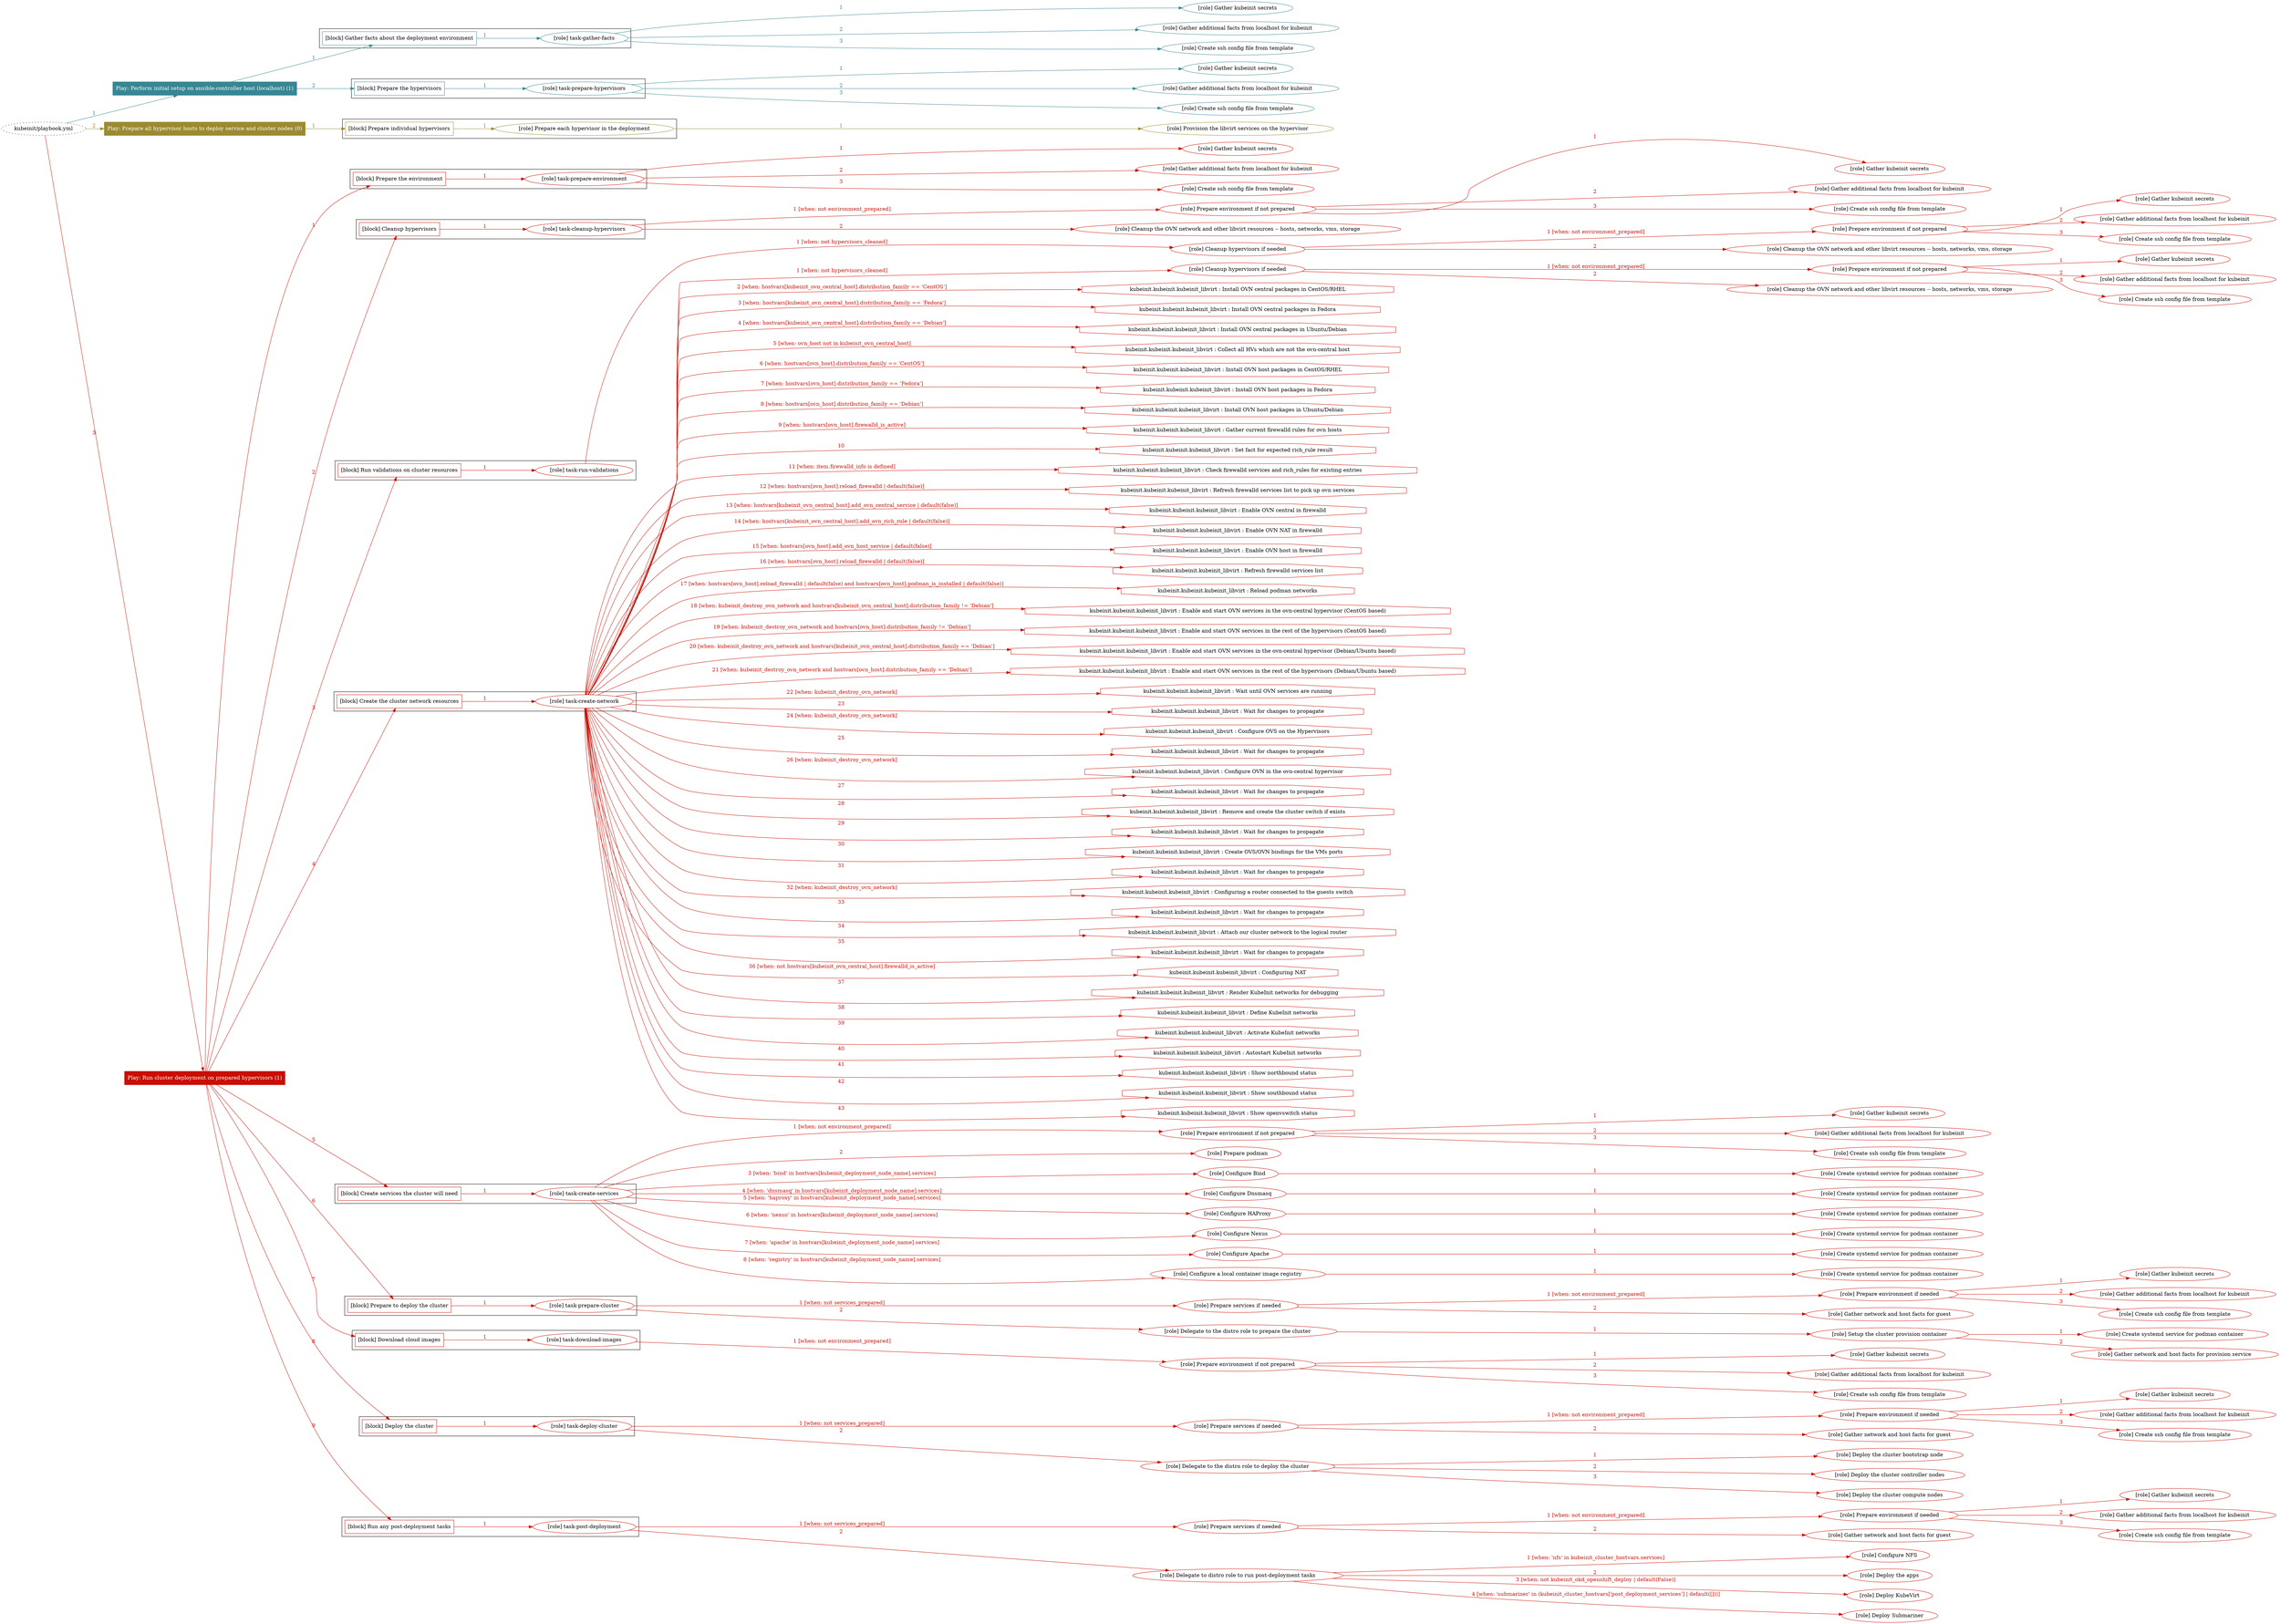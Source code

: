 digraph {
	graph [concentrate=true ordering=in rankdir=LR ratio=fill]
	edge [esep=5 sep=10]
	"kubeinit/playbook.yml" [URL="/home/runner/work/kubeinit/kubeinit/kubeinit/playbook.yml" id=playbook_0825e6b4 style=dotted]
	play_378957e3 [label="Play: Perform initial setup on ansible-controller host (localhost) (1)" URL="/home/runner/work/kubeinit/kubeinit/kubeinit/playbook.yml" color="#378695" fontcolor="#ffffff" id=play_378957e3 shape=box style=filled tooltip=localhost]
	"kubeinit/playbook.yml" -> play_378957e3 [label="1 " color="#378695" fontcolor="#378695" id=edge_233cca46 labeltooltip="1 " tooltip="1 "]
	subgraph "Gather kubeinit secrets" {
		role_b2c94ed1 [label="[role] Gather kubeinit secrets" URL="/home/runner/.ansible/collections/ansible_collections/kubeinit/kubeinit/roles/kubeinit_prepare/tasks/gather_kubeinit_facts.yml" color="#378695" id=role_b2c94ed1 tooltip="Gather kubeinit secrets"]
	}
	subgraph "Gather additional facts from localhost for kubeinit" {
		role_61a0845c [label="[role] Gather additional facts from localhost for kubeinit" URL="/home/runner/.ansible/collections/ansible_collections/kubeinit/kubeinit/roles/kubeinit_prepare/tasks/gather_kubeinit_facts.yml" color="#378695" id=role_61a0845c tooltip="Gather additional facts from localhost for kubeinit"]
	}
	subgraph "Create ssh config file from template" {
		role_4118e1bc [label="[role] Create ssh config file from template" URL="/home/runner/.ansible/collections/ansible_collections/kubeinit/kubeinit/roles/kubeinit_prepare/tasks/gather_kubeinit_facts.yml" color="#378695" id=role_4118e1bc tooltip="Create ssh config file from template"]
	}
	subgraph "task-gather-facts" {
		role_d040c4f5 [label="[role] task-gather-facts" URL="/home/runner/work/kubeinit/kubeinit/kubeinit/playbook.yml" color="#378695" id=role_d040c4f5 tooltip="task-gather-facts"]
		role_d040c4f5 -> role_b2c94ed1 [label="1 " color="#378695" fontcolor="#378695" id=edge_5eaa0d61 labeltooltip="1 " tooltip="1 "]
		role_d040c4f5 -> role_61a0845c [label="2 " color="#378695" fontcolor="#378695" id=edge_3382eb7f labeltooltip="2 " tooltip="2 "]
		role_d040c4f5 -> role_4118e1bc [label="3 " color="#378695" fontcolor="#378695" id=edge_f948c515 labeltooltip="3 " tooltip="3 "]
	}
	subgraph "Gather kubeinit secrets" {
		role_831c575a [label="[role] Gather kubeinit secrets" URL="/home/runner/.ansible/collections/ansible_collections/kubeinit/kubeinit/roles/kubeinit_prepare/tasks/gather_kubeinit_facts.yml" color="#378695" id=role_831c575a tooltip="Gather kubeinit secrets"]
	}
	subgraph "Gather additional facts from localhost for kubeinit" {
		role_8f527937 [label="[role] Gather additional facts from localhost for kubeinit" URL="/home/runner/.ansible/collections/ansible_collections/kubeinit/kubeinit/roles/kubeinit_prepare/tasks/gather_kubeinit_facts.yml" color="#378695" id=role_8f527937 tooltip="Gather additional facts from localhost for kubeinit"]
	}
	subgraph "Create ssh config file from template" {
		role_8ee40fd4 [label="[role] Create ssh config file from template" URL="/home/runner/.ansible/collections/ansible_collections/kubeinit/kubeinit/roles/kubeinit_prepare/tasks/gather_kubeinit_facts.yml" color="#378695" id=role_8ee40fd4 tooltip="Create ssh config file from template"]
	}
	subgraph "task-prepare-hypervisors" {
		role_e16bb06b [label="[role] task-prepare-hypervisors" URL="/home/runner/work/kubeinit/kubeinit/kubeinit/playbook.yml" color="#378695" id=role_e16bb06b tooltip="task-prepare-hypervisors"]
		role_e16bb06b -> role_831c575a [label="1 " color="#378695" fontcolor="#378695" id=edge_f5a685ec labeltooltip="1 " tooltip="1 "]
		role_e16bb06b -> role_8f527937 [label="2 " color="#378695" fontcolor="#378695" id=edge_028c64fa labeltooltip="2 " tooltip="2 "]
		role_e16bb06b -> role_8ee40fd4 [label="3 " color="#378695" fontcolor="#378695" id=edge_19e1d0ef labeltooltip="3 " tooltip="3 "]
	}
	subgraph "Play: Perform initial setup on ansible-controller host (localhost) (1)" {
		play_378957e3 -> block_4057bf46 [label=1 color="#378695" fontcolor="#378695" id=edge_b1022286 labeltooltip=1 tooltip=1]
		subgraph cluster_block_4057bf46 {
			block_4057bf46 [label="[block] Gather facts about the deployment environment" URL="/home/runner/work/kubeinit/kubeinit/kubeinit/playbook.yml" color="#378695" id=block_4057bf46 labeltooltip="Gather facts about the deployment environment" shape=box tooltip="Gather facts about the deployment environment"]
			block_4057bf46 -> role_d040c4f5 [label="1 " color="#378695" fontcolor="#378695" id=edge_49770231 labeltooltip="1 " tooltip="1 "]
		}
		play_378957e3 -> block_249612e2 [label=2 color="#378695" fontcolor="#378695" id=edge_b7c99070 labeltooltip=2 tooltip=2]
		subgraph cluster_block_249612e2 {
			block_249612e2 [label="[block] Prepare the hypervisors" URL="/home/runner/work/kubeinit/kubeinit/kubeinit/playbook.yml" color="#378695" id=block_249612e2 labeltooltip="Prepare the hypervisors" shape=box tooltip="Prepare the hypervisors"]
			block_249612e2 -> role_e16bb06b [label="1 " color="#378695" fontcolor="#378695" id=edge_9a6ecc2e labeltooltip="1 " tooltip="1 "]
		}
	}
	play_004ee8cc [label="Play: Prepare all hypervisor hosts to deploy service and cluster nodes (0)" URL="/home/runner/work/kubeinit/kubeinit/kubeinit/playbook.yml" color="#9c8a30" fontcolor="#ffffff" id=play_004ee8cc shape=box style=filled tooltip="Play: Prepare all hypervisor hosts to deploy service and cluster nodes (0)"]
	"kubeinit/playbook.yml" -> play_004ee8cc [label="2 " color="#9c8a30" fontcolor="#9c8a30" id=edge_a3a90495 labeltooltip="2 " tooltip="2 "]
	subgraph "Provision the libvirt services on the hypervisor" {
		role_1498c8da [label="[role] Provision the libvirt services on the hypervisor" URL="/home/runner/.ansible/collections/ansible_collections/kubeinit/kubeinit/roles/kubeinit_prepare/tasks/prepare_hypervisor.yml" color="#9c8a30" id=role_1498c8da tooltip="Provision the libvirt services on the hypervisor"]
	}
	subgraph "Prepare each hypervisor in the deployment" {
		role_f87d8ac0 [label="[role] Prepare each hypervisor in the deployment" URL="/home/runner/work/kubeinit/kubeinit/kubeinit/playbook.yml" color="#9c8a30" id=role_f87d8ac0 tooltip="Prepare each hypervisor in the deployment"]
		role_f87d8ac0 -> role_1498c8da [label="1 " color="#9c8a30" fontcolor="#9c8a30" id=edge_49c0a1a1 labeltooltip="1 " tooltip="1 "]
	}
	subgraph "Play: Prepare all hypervisor hosts to deploy service and cluster nodes (0)" {
		play_004ee8cc -> block_a5ecd067 [label=1 color="#9c8a30" fontcolor="#9c8a30" id=edge_40a3c0ee labeltooltip=1 tooltip=1]
		subgraph cluster_block_a5ecd067 {
			block_a5ecd067 [label="[block] Prepare individual hypervisors" URL="/home/runner/work/kubeinit/kubeinit/kubeinit/playbook.yml" color="#9c8a30" id=block_a5ecd067 labeltooltip="Prepare individual hypervisors" shape=box tooltip="Prepare individual hypervisors"]
			block_a5ecd067 -> role_f87d8ac0 [label="1 " color="#9c8a30" fontcolor="#9c8a30" id=edge_1306d059 labeltooltip="1 " tooltip="1 "]
		}
	}
	play_3c629c55 [label="Play: Run cluster deployment on prepared hypervisors (1)" URL="/home/runner/work/kubeinit/kubeinit/kubeinit/playbook.yml" color="#c90e03" fontcolor="#ffffff" id=play_3c629c55 shape=box style=filled tooltip=localhost]
	"kubeinit/playbook.yml" -> play_3c629c55 [label="3 " color="#c90e03" fontcolor="#c90e03" id=edge_d966fef7 labeltooltip="3 " tooltip="3 "]
	subgraph "Gather kubeinit secrets" {
		role_1c5de1e6 [label="[role] Gather kubeinit secrets" URL="/home/runner/.ansible/collections/ansible_collections/kubeinit/kubeinit/roles/kubeinit_prepare/tasks/gather_kubeinit_facts.yml" color="#c90e03" id=role_1c5de1e6 tooltip="Gather kubeinit secrets"]
	}
	subgraph "Gather additional facts from localhost for kubeinit" {
		role_1dffbd01 [label="[role] Gather additional facts from localhost for kubeinit" URL="/home/runner/.ansible/collections/ansible_collections/kubeinit/kubeinit/roles/kubeinit_prepare/tasks/gather_kubeinit_facts.yml" color="#c90e03" id=role_1dffbd01 tooltip="Gather additional facts from localhost for kubeinit"]
	}
	subgraph "Create ssh config file from template" {
		role_23388022 [label="[role] Create ssh config file from template" URL="/home/runner/.ansible/collections/ansible_collections/kubeinit/kubeinit/roles/kubeinit_prepare/tasks/gather_kubeinit_facts.yml" color="#c90e03" id=role_23388022 tooltip="Create ssh config file from template"]
	}
	subgraph "task-prepare-environment" {
		role_e149012d [label="[role] task-prepare-environment" URL="/home/runner/work/kubeinit/kubeinit/kubeinit/playbook.yml" color="#c90e03" id=role_e149012d tooltip="task-prepare-environment"]
		role_e149012d -> role_1c5de1e6 [label="1 " color="#c90e03" fontcolor="#c90e03" id=edge_9840e05c labeltooltip="1 " tooltip="1 "]
		role_e149012d -> role_1dffbd01 [label="2 " color="#c90e03" fontcolor="#c90e03" id=edge_a7e109ce labeltooltip="2 " tooltip="2 "]
		role_e149012d -> role_23388022 [label="3 " color="#c90e03" fontcolor="#c90e03" id=edge_580f9537 labeltooltip="3 " tooltip="3 "]
	}
	subgraph "Gather kubeinit secrets" {
		role_ba078917 [label="[role] Gather kubeinit secrets" URL="/home/runner/.ansible/collections/ansible_collections/kubeinit/kubeinit/roles/kubeinit_prepare/tasks/gather_kubeinit_facts.yml" color="#c90e03" id=role_ba078917 tooltip="Gather kubeinit secrets"]
	}
	subgraph "Gather additional facts from localhost for kubeinit" {
		role_e7ab3b70 [label="[role] Gather additional facts from localhost for kubeinit" URL="/home/runner/.ansible/collections/ansible_collections/kubeinit/kubeinit/roles/kubeinit_prepare/tasks/gather_kubeinit_facts.yml" color="#c90e03" id=role_e7ab3b70 tooltip="Gather additional facts from localhost for kubeinit"]
	}
	subgraph "Create ssh config file from template" {
		role_6038022f [label="[role] Create ssh config file from template" URL="/home/runner/.ansible/collections/ansible_collections/kubeinit/kubeinit/roles/kubeinit_prepare/tasks/gather_kubeinit_facts.yml" color="#c90e03" id=role_6038022f tooltip="Create ssh config file from template"]
	}
	subgraph "Prepare environment if not prepared" {
		role_eaa4510f [label="[role] Prepare environment if not prepared" URL="/home/runner/.ansible/collections/ansible_collections/kubeinit/kubeinit/roles/kubeinit_prepare/tasks/cleanup_hypervisors.yml" color="#c90e03" id=role_eaa4510f tooltip="Prepare environment if not prepared"]
		role_eaa4510f -> role_ba078917 [label="1 " color="#c90e03" fontcolor="#c90e03" id=edge_8bf4a671 labeltooltip="1 " tooltip="1 "]
		role_eaa4510f -> role_e7ab3b70 [label="2 " color="#c90e03" fontcolor="#c90e03" id=edge_adaf770e labeltooltip="2 " tooltip="2 "]
		role_eaa4510f -> role_6038022f [label="3 " color="#c90e03" fontcolor="#c90e03" id=edge_1fa59602 labeltooltip="3 " tooltip="3 "]
	}
	subgraph "Cleanup the OVN network and other libvirt resources -- hosts, networks, vms, storage" {
		role_26f4fb7a [label="[role] Cleanup the OVN network and other libvirt resources -- hosts, networks, vms, storage" URL="/home/runner/.ansible/collections/ansible_collections/kubeinit/kubeinit/roles/kubeinit_prepare/tasks/cleanup_hypervisors.yml" color="#c90e03" id=role_26f4fb7a tooltip="Cleanup the OVN network and other libvirt resources -- hosts, networks, vms, storage"]
	}
	subgraph "task-cleanup-hypervisors" {
		role_0d562095 [label="[role] task-cleanup-hypervisors" URL="/home/runner/work/kubeinit/kubeinit/kubeinit/playbook.yml" color="#c90e03" id=role_0d562095 tooltip="task-cleanup-hypervisors"]
		role_0d562095 -> role_eaa4510f [label="1 [when: not environment_prepared]" color="#c90e03" fontcolor="#c90e03" id=edge_d00e80c9 labeltooltip="1 [when: not environment_prepared]" tooltip="1 [when: not environment_prepared]"]
		role_0d562095 -> role_26f4fb7a [label="2 " color="#c90e03" fontcolor="#c90e03" id=edge_4a63bbec labeltooltip="2 " tooltip="2 "]
	}
	subgraph "Gather kubeinit secrets" {
		role_09dbb6d1 [label="[role] Gather kubeinit secrets" URL="/home/runner/.ansible/collections/ansible_collections/kubeinit/kubeinit/roles/kubeinit_prepare/tasks/gather_kubeinit_facts.yml" color="#c90e03" id=role_09dbb6d1 tooltip="Gather kubeinit secrets"]
	}
	subgraph "Gather additional facts from localhost for kubeinit" {
		role_5e2799c1 [label="[role] Gather additional facts from localhost for kubeinit" URL="/home/runner/.ansible/collections/ansible_collections/kubeinit/kubeinit/roles/kubeinit_prepare/tasks/gather_kubeinit_facts.yml" color="#c90e03" id=role_5e2799c1 tooltip="Gather additional facts from localhost for kubeinit"]
	}
	subgraph "Create ssh config file from template" {
		role_ff0d2923 [label="[role] Create ssh config file from template" URL="/home/runner/.ansible/collections/ansible_collections/kubeinit/kubeinit/roles/kubeinit_prepare/tasks/gather_kubeinit_facts.yml" color="#c90e03" id=role_ff0d2923 tooltip="Create ssh config file from template"]
	}
	subgraph "Prepare environment if not prepared" {
		role_658f8c5a [label="[role] Prepare environment if not prepared" URL="/home/runner/.ansible/collections/ansible_collections/kubeinit/kubeinit/roles/kubeinit_prepare/tasks/cleanup_hypervisors.yml" color="#c90e03" id=role_658f8c5a tooltip="Prepare environment if not prepared"]
		role_658f8c5a -> role_09dbb6d1 [label="1 " color="#c90e03" fontcolor="#c90e03" id=edge_35e31d48 labeltooltip="1 " tooltip="1 "]
		role_658f8c5a -> role_5e2799c1 [label="2 " color="#c90e03" fontcolor="#c90e03" id=edge_2cc84f6c labeltooltip="2 " tooltip="2 "]
		role_658f8c5a -> role_ff0d2923 [label="3 " color="#c90e03" fontcolor="#c90e03" id=edge_bd859a6b labeltooltip="3 " tooltip="3 "]
	}
	subgraph "Cleanup the OVN network and other libvirt resources -- hosts, networks, vms, storage" {
		role_df608261 [label="[role] Cleanup the OVN network and other libvirt resources -- hosts, networks, vms, storage" URL="/home/runner/.ansible/collections/ansible_collections/kubeinit/kubeinit/roles/kubeinit_prepare/tasks/cleanup_hypervisors.yml" color="#c90e03" id=role_df608261 tooltip="Cleanup the OVN network and other libvirt resources -- hosts, networks, vms, storage"]
	}
	subgraph "Cleanup hypervisors if needed" {
		role_63c6bec4 [label="[role] Cleanup hypervisors if needed" URL="/home/runner/.ansible/collections/ansible_collections/kubeinit/kubeinit/roles/kubeinit_validations/tasks/main.yml" color="#c90e03" id=role_63c6bec4 tooltip="Cleanup hypervisors if needed"]
		role_63c6bec4 -> role_658f8c5a [label="1 [when: not environment_prepared]" color="#c90e03" fontcolor="#c90e03" id=edge_3188b368 labeltooltip="1 [when: not environment_prepared]" tooltip="1 [when: not environment_prepared]"]
		role_63c6bec4 -> role_df608261 [label="2 " color="#c90e03" fontcolor="#c90e03" id=edge_15c10fe5 labeltooltip="2 " tooltip="2 "]
	}
	subgraph "task-run-validations" {
		role_981181b4 [label="[role] task-run-validations" URL="/home/runner/work/kubeinit/kubeinit/kubeinit/playbook.yml" color="#c90e03" id=role_981181b4 tooltip="task-run-validations"]
		role_981181b4 -> role_63c6bec4 [label="1 [when: not hypervisors_cleaned]" color="#c90e03" fontcolor="#c90e03" id=edge_392d0ddc labeltooltip="1 [when: not hypervisors_cleaned]" tooltip="1 [when: not hypervisors_cleaned]"]
	}
	subgraph "Gather kubeinit secrets" {
		role_98434524 [label="[role] Gather kubeinit secrets" URL="/home/runner/.ansible/collections/ansible_collections/kubeinit/kubeinit/roles/kubeinit_prepare/tasks/gather_kubeinit_facts.yml" color="#c90e03" id=role_98434524 tooltip="Gather kubeinit secrets"]
	}
	subgraph "Gather additional facts from localhost for kubeinit" {
		role_98e6e595 [label="[role] Gather additional facts from localhost for kubeinit" URL="/home/runner/.ansible/collections/ansible_collections/kubeinit/kubeinit/roles/kubeinit_prepare/tasks/gather_kubeinit_facts.yml" color="#c90e03" id=role_98e6e595 tooltip="Gather additional facts from localhost for kubeinit"]
	}
	subgraph "Create ssh config file from template" {
		role_cd54de8b [label="[role] Create ssh config file from template" URL="/home/runner/.ansible/collections/ansible_collections/kubeinit/kubeinit/roles/kubeinit_prepare/tasks/gather_kubeinit_facts.yml" color="#c90e03" id=role_cd54de8b tooltip="Create ssh config file from template"]
	}
	subgraph "Prepare environment if not prepared" {
		role_00aaa9aa [label="[role] Prepare environment if not prepared" URL="/home/runner/.ansible/collections/ansible_collections/kubeinit/kubeinit/roles/kubeinit_prepare/tasks/cleanup_hypervisors.yml" color="#c90e03" id=role_00aaa9aa tooltip="Prepare environment if not prepared"]
		role_00aaa9aa -> role_98434524 [label="1 " color="#c90e03" fontcolor="#c90e03" id=edge_6d8ff1c3 labeltooltip="1 " tooltip="1 "]
		role_00aaa9aa -> role_98e6e595 [label="2 " color="#c90e03" fontcolor="#c90e03" id=edge_ff0aa62c labeltooltip="2 " tooltip="2 "]
		role_00aaa9aa -> role_cd54de8b [label="3 " color="#c90e03" fontcolor="#c90e03" id=edge_2b7bff57 labeltooltip="3 " tooltip="3 "]
	}
	subgraph "Cleanup the OVN network and other libvirt resources -- hosts, networks, vms, storage" {
		role_fa94e91e [label="[role] Cleanup the OVN network and other libvirt resources -- hosts, networks, vms, storage" URL="/home/runner/.ansible/collections/ansible_collections/kubeinit/kubeinit/roles/kubeinit_prepare/tasks/cleanup_hypervisors.yml" color="#c90e03" id=role_fa94e91e tooltip="Cleanup the OVN network and other libvirt resources -- hosts, networks, vms, storage"]
	}
	subgraph "Cleanup hypervisors if needed" {
		role_0a724269 [label="[role] Cleanup hypervisors if needed" URL="/home/runner/.ansible/collections/ansible_collections/kubeinit/kubeinit/roles/kubeinit_libvirt/tasks/create_network.yml" color="#c90e03" id=role_0a724269 tooltip="Cleanup hypervisors if needed"]
		role_0a724269 -> role_00aaa9aa [label="1 [when: not environment_prepared]" color="#c90e03" fontcolor="#c90e03" id=edge_6fcbfcf1 labeltooltip="1 [when: not environment_prepared]" tooltip="1 [when: not environment_prepared]"]
		role_0a724269 -> role_fa94e91e [label="2 " color="#c90e03" fontcolor="#c90e03" id=edge_c19d4087 labeltooltip="2 " tooltip="2 "]
	}
	subgraph "task-create-network" {
		role_dd4a431a [label="[role] task-create-network" URL="/home/runner/work/kubeinit/kubeinit/kubeinit/playbook.yml" color="#c90e03" id=role_dd4a431a tooltip="task-create-network"]
		role_dd4a431a -> role_0a724269 [label="1 [when: not hypervisors_cleaned]" color="#c90e03" fontcolor="#c90e03" id=edge_5d946aad labeltooltip="1 [when: not hypervisors_cleaned]" tooltip="1 [when: not hypervisors_cleaned]"]
		task_71da0c50 [label="kubeinit.kubeinit.kubeinit_libvirt : Install OVN central packages in CentOS/RHEL" URL="/home/runner/.ansible/collections/ansible_collections/kubeinit/kubeinit/roles/kubeinit_libvirt/tasks/create_network.yml" color="#c90e03" id=task_71da0c50 shape=octagon tooltip="kubeinit.kubeinit.kubeinit_libvirt : Install OVN central packages in CentOS/RHEL"]
		role_dd4a431a -> task_71da0c50 [label="2 [when: hostvars[kubeinit_ovn_central_host].distribution_family == 'CentOS']" color="#c90e03" fontcolor="#c90e03" id=edge_55873704 labeltooltip="2 [when: hostvars[kubeinit_ovn_central_host].distribution_family == 'CentOS']" tooltip="2 [when: hostvars[kubeinit_ovn_central_host].distribution_family == 'CentOS']"]
		task_8bc0febf [label="kubeinit.kubeinit.kubeinit_libvirt : Install OVN central packages in Fedora" URL="/home/runner/.ansible/collections/ansible_collections/kubeinit/kubeinit/roles/kubeinit_libvirt/tasks/create_network.yml" color="#c90e03" id=task_8bc0febf shape=octagon tooltip="kubeinit.kubeinit.kubeinit_libvirt : Install OVN central packages in Fedora"]
		role_dd4a431a -> task_8bc0febf [label="3 [when: hostvars[kubeinit_ovn_central_host].distribution_family == 'Fedora']" color="#c90e03" fontcolor="#c90e03" id=edge_528b2063 labeltooltip="3 [when: hostvars[kubeinit_ovn_central_host].distribution_family == 'Fedora']" tooltip="3 [when: hostvars[kubeinit_ovn_central_host].distribution_family == 'Fedora']"]
		task_c3842bd2 [label="kubeinit.kubeinit.kubeinit_libvirt : Install OVN central packages in Ubuntu/Debian" URL="/home/runner/.ansible/collections/ansible_collections/kubeinit/kubeinit/roles/kubeinit_libvirt/tasks/create_network.yml" color="#c90e03" id=task_c3842bd2 shape=octagon tooltip="kubeinit.kubeinit.kubeinit_libvirt : Install OVN central packages in Ubuntu/Debian"]
		role_dd4a431a -> task_c3842bd2 [label="4 [when: hostvars[kubeinit_ovn_central_host].distribution_family == 'Debian']" color="#c90e03" fontcolor="#c90e03" id=edge_73ab5669 labeltooltip="4 [when: hostvars[kubeinit_ovn_central_host].distribution_family == 'Debian']" tooltip="4 [when: hostvars[kubeinit_ovn_central_host].distribution_family == 'Debian']"]
		task_33b8f482 [label="kubeinit.kubeinit.kubeinit_libvirt : Collect all HVs which are not the ovn-central host" URL="/home/runner/.ansible/collections/ansible_collections/kubeinit/kubeinit/roles/kubeinit_libvirt/tasks/create_network.yml" color="#c90e03" id=task_33b8f482 shape=octagon tooltip="kubeinit.kubeinit.kubeinit_libvirt : Collect all HVs which are not the ovn-central host"]
		role_dd4a431a -> task_33b8f482 [label="5 [when: ovn_host not in kubeinit_ovn_central_host]" color="#c90e03" fontcolor="#c90e03" id=edge_a109c83c labeltooltip="5 [when: ovn_host not in kubeinit_ovn_central_host]" tooltip="5 [when: ovn_host not in kubeinit_ovn_central_host]"]
		task_574144c3 [label="kubeinit.kubeinit.kubeinit_libvirt : Install OVN host packages in CentOS/RHEL" URL="/home/runner/.ansible/collections/ansible_collections/kubeinit/kubeinit/roles/kubeinit_libvirt/tasks/create_network.yml" color="#c90e03" id=task_574144c3 shape=octagon tooltip="kubeinit.kubeinit.kubeinit_libvirt : Install OVN host packages in CentOS/RHEL"]
		role_dd4a431a -> task_574144c3 [label="6 [when: hostvars[ovn_host].distribution_family == 'CentOS']" color="#c90e03" fontcolor="#c90e03" id=edge_e5bf1b0b labeltooltip="6 [when: hostvars[ovn_host].distribution_family == 'CentOS']" tooltip="6 [when: hostvars[ovn_host].distribution_family == 'CentOS']"]
		task_8ae7fb61 [label="kubeinit.kubeinit.kubeinit_libvirt : Install OVN host packages in Fedora" URL="/home/runner/.ansible/collections/ansible_collections/kubeinit/kubeinit/roles/kubeinit_libvirt/tasks/create_network.yml" color="#c90e03" id=task_8ae7fb61 shape=octagon tooltip="kubeinit.kubeinit.kubeinit_libvirt : Install OVN host packages in Fedora"]
		role_dd4a431a -> task_8ae7fb61 [label="7 [when: hostvars[ovn_host].distribution_family == 'Fedora']" color="#c90e03" fontcolor="#c90e03" id=edge_7beed022 labeltooltip="7 [when: hostvars[ovn_host].distribution_family == 'Fedora']" tooltip="7 [when: hostvars[ovn_host].distribution_family == 'Fedora']"]
		task_40a6597c [label="kubeinit.kubeinit.kubeinit_libvirt : Install OVN host packages in Ubuntu/Debian" URL="/home/runner/.ansible/collections/ansible_collections/kubeinit/kubeinit/roles/kubeinit_libvirt/tasks/create_network.yml" color="#c90e03" id=task_40a6597c shape=octagon tooltip="kubeinit.kubeinit.kubeinit_libvirt : Install OVN host packages in Ubuntu/Debian"]
		role_dd4a431a -> task_40a6597c [label="8 [when: hostvars[ovn_host].distribution_family == 'Debian']" color="#c90e03" fontcolor="#c90e03" id=edge_45f513ae labeltooltip="8 [when: hostvars[ovn_host].distribution_family == 'Debian']" tooltip="8 [when: hostvars[ovn_host].distribution_family == 'Debian']"]
		task_8ca5cff4 [label="kubeinit.kubeinit.kubeinit_libvirt : Gather current firewalld rules for ovn hosts" URL="/home/runner/.ansible/collections/ansible_collections/kubeinit/kubeinit/roles/kubeinit_libvirt/tasks/create_network.yml" color="#c90e03" id=task_8ca5cff4 shape=octagon tooltip="kubeinit.kubeinit.kubeinit_libvirt : Gather current firewalld rules for ovn hosts"]
		role_dd4a431a -> task_8ca5cff4 [label="9 [when: hostvars[ovn_host].firewalld_is_active]" color="#c90e03" fontcolor="#c90e03" id=edge_465b3d64 labeltooltip="9 [when: hostvars[ovn_host].firewalld_is_active]" tooltip="9 [when: hostvars[ovn_host].firewalld_is_active]"]
		task_e0dcb015 [label="kubeinit.kubeinit.kubeinit_libvirt : Set fact for expected rich_rule result" URL="/home/runner/.ansible/collections/ansible_collections/kubeinit/kubeinit/roles/kubeinit_libvirt/tasks/create_network.yml" color="#c90e03" id=task_e0dcb015 shape=octagon tooltip="kubeinit.kubeinit.kubeinit_libvirt : Set fact for expected rich_rule result"]
		role_dd4a431a -> task_e0dcb015 [label="10 " color="#c90e03" fontcolor="#c90e03" id=edge_d64a8469 labeltooltip="10 " tooltip="10 "]
		task_7e1a5b98 [label="kubeinit.kubeinit.kubeinit_libvirt : Check firewalld services and rich_rules for existing entries" URL="/home/runner/.ansible/collections/ansible_collections/kubeinit/kubeinit/roles/kubeinit_libvirt/tasks/create_network.yml" color="#c90e03" id=task_7e1a5b98 shape=octagon tooltip="kubeinit.kubeinit.kubeinit_libvirt : Check firewalld services and rich_rules for existing entries"]
		role_dd4a431a -> task_7e1a5b98 [label="11 [when: item.firewalld_info is defined]" color="#c90e03" fontcolor="#c90e03" id=edge_fd1514ca labeltooltip="11 [when: item.firewalld_info is defined]" tooltip="11 [when: item.firewalld_info is defined]"]
		task_6fa737d3 [label="kubeinit.kubeinit.kubeinit_libvirt : Refresh firewalld services list to pick up ovn services" URL="/home/runner/.ansible/collections/ansible_collections/kubeinit/kubeinit/roles/kubeinit_libvirt/tasks/create_network.yml" color="#c90e03" id=task_6fa737d3 shape=octagon tooltip="kubeinit.kubeinit.kubeinit_libvirt : Refresh firewalld services list to pick up ovn services"]
		role_dd4a431a -> task_6fa737d3 [label="12 [when: hostvars[ovn_host].reload_firewalld | default(false)]" color="#c90e03" fontcolor="#c90e03" id=edge_b109cadc labeltooltip="12 [when: hostvars[ovn_host].reload_firewalld | default(false)]" tooltip="12 [when: hostvars[ovn_host].reload_firewalld | default(false)]"]
		task_97b39023 [label="kubeinit.kubeinit.kubeinit_libvirt : Enable OVN central in firewalld" URL="/home/runner/.ansible/collections/ansible_collections/kubeinit/kubeinit/roles/kubeinit_libvirt/tasks/create_network.yml" color="#c90e03" id=task_97b39023 shape=octagon tooltip="kubeinit.kubeinit.kubeinit_libvirt : Enable OVN central in firewalld"]
		role_dd4a431a -> task_97b39023 [label="13 [when: hostvars[kubeinit_ovn_central_host].add_ovn_central_service | default(false)]" color="#c90e03" fontcolor="#c90e03" id=edge_331c5108 labeltooltip="13 [when: hostvars[kubeinit_ovn_central_host].add_ovn_central_service | default(false)]" tooltip="13 [when: hostvars[kubeinit_ovn_central_host].add_ovn_central_service | default(false)]"]
		task_98a0aa11 [label="kubeinit.kubeinit.kubeinit_libvirt : Enable OVN NAT in firewalld" URL="/home/runner/.ansible/collections/ansible_collections/kubeinit/kubeinit/roles/kubeinit_libvirt/tasks/create_network.yml" color="#c90e03" id=task_98a0aa11 shape=octagon tooltip="kubeinit.kubeinit.kubeinit_libvirt : Enable OVN NAT in firewalld"]
		role_dd4a431a -> task_98a0aa11 [label="14 [when: hostvars[kubeinit_ovn_central_host].add_ovn_rich_rule | default(false)]" color="#c90e03" fontcolor="#c90e03" id=edge_7dce2798 labeltooltip="14 [when: hostvars[kubeinit_ovn_central_host].add_ovn_rich_rule | default(false)]" tooltip="14 [when: hostvars[kubeinit_ovn_central_host].add_ovn_rich_rule | default(false)]"]
		task_3b0c296d [label="kubeinit.kubeinit.kubeinit_libvirt : Enable OVN host in firewalld" URL="/home/runner/.ansible/collections/ansible_collections/kubeinit/kubeinit/roles/kubeinit_libvirt/tasks/create_network.yml" color="#c90e03" id=task_3b0c296d shape=octagon tooltip="kubeinit.kubeinit.kubeinit_libvirt : Enable OVN host in firewalld"]
		role_dd4a431a -> task_3b0c296d [label="15 [when: hostvars[ovn_host].add_ovn_host_service | default(false)]" color="#c90e03" fontcolor="#c90e03" id=edge_a68d6b6e labeltooltip="15 [when: hostvars[ovn_host].add_ovn_host_service | default(false)]" tooltip="15 [when: hostvars[ovn_host].add_ovn_host_service | default(false)]"]
		task_c570f535 [label="kubeinit.kubeinit.kubeinit_libvirt : Refresh firewalld services list" URL="/home/runner/.ansible/collections/ansible_collections/kubeinit/kubeinit/roles/kubeinit_libvirt/tasks/create_network.yml" color="#c90e03" id=task_c570f535 shape=octagon tooltip="kubeinit.kubeinit.kubeinit_libvirt : Refresh firewalld services list"]
		role_dd4a431a -> task_c570f535 [label="16 [when: hostvars[ovn_host].reload_firewalld | default(false)]" color="#c90e03" fontcolor="#c90e03" id=edge_8f198b73 labeltooltip="16 [when: hostvars[ovn_host].reload_firewalld | default(false)]" tooltip="16 [when: hostvars[ovn_host].reload_firewalld | default(false)]"]
		task_8a97d1f0 [label="kubeinit.kubeinit.kubeinit_libvirt : Reload podman networks" URL="/home/runner/.ansible/collections/ansible_collections/kubeinit/kubeinit/roles/kubeinit_libvirt/tasks/create_network.yml" color="#c90e03" id=task_8a97d1f0 shape=octagon tooltip="kubeinit.kubeinit.kubeinit_libvirt : Reload podman networks"]
		role_dd4a431a -> task_8a97d1f0 [label="17 [when: hostvars[ovn_host].reload_firewalld | default(false) and hostvars[ovn_host].podman_is_installed | default(false)]" color="#c90e03" fontcolor="#c90e03" id=edge_ad225629 labeltooltip="17 [when: hostvars[ovn_host].reload_firewalld | default(false) and hostvars[ovn_host].podman_is_installed | default(false)]" tooltip="17 [when: hostvars[ovn_host].reload_firewalld | default(false) and hostvars[ovn_host].podman_is_installed | default(false)]"]
		task_8e98493b [label="kubeinit.kubeinit.kubeinit_libvirt : Enable and start OVN services in the ovn-central hypervisor (CentOS based)" URL="/home/runner/.ansible/collections/ansible_collections/kubeinit/kubeinit/roles/kubeinit_libvirt/tasks/create_network.yml" color="#c90e03" id=task_8e98493b shape=octagon tooltip="kubeinit.kubeinit.kubeinit_libvirt : Enable and start OVN services in the ovn-central hypervisor (CentOS based)"]
		role_dd4a431a -> task_8e98493b [label="18 [when: kubeinit_destroy_ovn_network and hostvars[kubeinit_ovn_central_host].distribution_family != 'Debian']" color="#c90e03" fontcolor="#c90e03" id=edge_cfdfef98 labeltooltip="18 [when: kubeinit_destroy_ovn_network and hostvars[kubeinit_ovn_central_host].distribution_family != 'Debian']" tooltip="18 [when: kubeinit_destroy_ovn_network and hostvars[kubeinit_ovn_central_host].distribution_family != 'Debian']"]
		task_4bd3b9cc [label="kubeinit.kubeinit.kubeinit_libvirt : Enable and start OVN services in the rest of the hypervisors (CentOS based)" URL="/home/runner/.ansible/collections/ansible_collections/kubeinit/kubeinit/roles/kubeinit_libvirt/tasks/create_network.yml" color="#c90e03" id=task_4bd3b9cc shape=octagon tooltip="kubeinit.kubeinit.kubeinit_libvirt : Enable and start OVN services in the rest of the hypervisors (CentOS based)"]
		role_dd4a431a -> task_4bd3b9cc [label="19 [when: kubeinit_destroy_ovn_network and hostvars[ovn_host].distribution_family != 'Debian']" color="#c90e03" fontcolor="#c90e03" id=edge_441454a8 labeltooltip="19 [when: kubeinit_destroy_ovn_network and hostvars[ovn_host].distribution_family != 'Debian']" tooltip="19 [when: kubeinit_destroy_ovn_network and hostvars[ovn_host].distribution_family != 'Debian']"]
		task_9fb82240 [label="kubeinit.kubeinit.kubeinit_libvirt : Enable and start OVN services in the ovn-central hypervisor (Debian/Ubuntu based)" URL="/home/runner/.ansible/collections/ansible_collections/kubeinit/kubeinit/roles/kubeinit_libvirt/tasks/create_network.yml" color="#c90e03" id=task_9fb82240 shape=octagon tooltip="kubeinit.kubeinit.kubeinit_libvirt : Enable and start OVN services in the ovn-central hypervisor (Debian/Ubuntu based)"]
		role_dd4a431a -> task_9fb82240 [label="20 [when: kubeinit_destroy_ovn_network and hostvars[kubeinit_ovn_central_host].distribution_family == 'Debian']" color="#c90e03" fontcolor="#c90e03" id=edge_b962ff4b labeltooltip="20 [when: kubeinit_destroy_ovn_network and hostvars[kubeinit_ovn_central_host].distribution_family == 'Debian']" tooltip="20 [when: kubeinit_destroy_ovn_network and hostvars[kubeinit_ovn_central_host].distribution_family == 'Debian']"]
		task_56d881a1 [label="kubeinit.kubeinit.kubeinit_libvirt : Enable and start OVN services in the rest of the hypervisors (Debian/Ubuntu based)" URL="/home/runner/.ansible/collections/ansible_collections/kubeinit/kubeinit/roles/kubeinit_libvirt/tasks/create_network.yml" color="#c90e03" id=task_56d881a1 shape=octagon tooltip="kubeinit.kubeinit.kubeinit_libvirt : Enable and start OVN services in the rest of the hypervisors (Debian/Ubuntu based)"]
		role_dd4a431a -> task_56d881a1 [label="21 [when: kubeinit_destroy_ovn_network and hostvars[ovn_host].distribution_family == 'Debian']" color="#c90e03" fontcolor="#c90e03" id=edge_0aa80704 labeltooltip="21 [when: kubeinit_destroy_ovn_network and hostvars[ovn_host].distribution_family == 'Debian']" tooltip="21 [when: kubeinit_destroy_ovn_network and hostvars[ovn_host].distribution_family == 'Debian']"]
		task_e5bba525 [label="kubeinit.kubeinit.kubeinit_libvirt : Wait until OVN services are running" URL="/home/runner/.ansible/collections/ansible_collections/kubeinit/kubeinit/roles/kubeinit_libvirt/tasks/create_network.yml" color="#c90e03" id=task_e5bba525 shape=octagon tooltip="kubeinit.kubeinit.kubeinit_libvirt : Wait until OVN services are running"]
		role_dd4a431a -> task_e5bba525 [label="22 [when: kubeinit_destroy_ovn_network]" color="#c90e03" fontcolor="#c90e03" id=edge_04eba0de labeltooltip="22 [when: kubeinit_destroy_ovn_network]" tooltip="22 [when: kubeinit_destroy_ovn_network]"]
		task_b130cc57 [label="kubeinit.kubeinit.kubeinit_libvirt : Wait for changes to propagate" URL="/home/runner/.ansible/collections/ansible_collections/kubeinit/kubeinit/roles/kubeinit_libvirt/tasks/create_network.yml" color="#c90e03" id=task_b130cc57 shape=octagon tooltip="kubeinit.kubeinit.kubeinit_libvirt : Wait for changes to propagate"]
		role_dd4a431a -> task_b130cc57 [label="23 " color="#c90e03" fontcolor="#c90e03" id=edge_58166cc3 labeltooltip="23 " tooltip="23 "]
		task_db8b5666 [label="kubeinit.kubeinit.kubeinit_libvirt : Configure OVS on the Hypervisors" URL="/home/runner/.ansible/collections/ansible_collections/kubeinit/kubeinit/roles/kubeinit_libvirt/tasks/create_network.yml" color="#c90e03" id=task_db8b5666 shape=octagon tooltip="kubeinit.kubeinit.kubeinit_libvirt : Configure OVS on the Hypervisors"]
		role_dd4a431a -> task_db8b5666 [label="24 [when: kubeinit_destroy_ovn_network]" color="#c90e03" fontcolor="#c90e03" id=edge_6c463b4a labeltooltip="24 [when: kubeinit_destroy_ovn_network]" tooltip="24 [when: kubeinit_destroy_ovn_network]"]
		task_c4b97f77 [label="kubeinit.kubeinit.kubeinit_libvirt : Wait for changes to propagate" URL="/home/runner/.ansible/collections/ansible_collections/kubeinit/kubeinit/roles/kubeinit_libvirt/tasks/create_network.yml" color="#c90e03" id=task_c4b97f77 shape=octagon tooltip="kubeinit.kubeinit.kubeinit_libvirt : Wait for changes to propagate"]
		role_dd4a431a -> task_c4b97f77 [label="25 " color="#c90e03" fontcolor="#c90e03" id=edge_e61902f9 labeltooltip="25 " tooltip="25 "]
		task_df1b3b27 [label="kubeinit.kubeinit.kubeinit_libvirt : Configure OVN in the ovn-central hypervisor" URL="/home/runner/.ansible/collections/ansible_collections/kubeinit/kubeinit/roles/kubeinit_libvirt/tasks/create_network.yml" color="#c90e03" id=task_df1b3b27 shape=octagon tooltip="kubeinit.kubeinit.kubeinit_libvirt : Configure OVN in the ovn-central hypervisor"]
		role_dd4a431a -> task_df1b3b27 [label="26 [when: kubeinit_destroy_ovn_network]" color="#c90e03" fontcolor="#c90e03" id=edge_9cbde462 labeltooltip="26 [when: kubeinit_destroy_ovn_network]" tooltip="26 [when: kubeinit_destroy_ovn_network]"]
		task_4390eee2 [label="kubeinit.kubeinit.kubeinit_libvirt : Wait for changes to propagate" URL="/home/runner/.ansible/collections/ansible_collections/kubeinit/kubeinit/roles/kubeinit_libvirt/tasks/create_network.yml" color="#c90e03" id=task_4390eee2 shape=octagon tooltip="kubeinit.kubeinit.kubeinit_libvirt : Wait for changes to propagate"]
		role_dd4a431a -> task_4390eee2 [label="27 " color="#c90e03" fontcolor="#c90e03" id=edge_bc8aaa9e labeltooltip="27 " tooltip="27 "]
		task_e4944384 [label="kubeinit.kubeinit.kubeinit_libvirt : Remove and create the cluster switch if exists" URL="/home/runner/.ansible/collections/ansible_collections/kubeinit/kubeinit/roles/kubeinit_libvirt/tasks/create_network.yml" color="#c90e03" id=task_e4944384 shape=octagon tooltip="kubeinit.kubeinit.kubeinit_libvirt : Remove and create the cluster switch if exists"]
		role_dd4a431a -> task_e4944384 [label="28 " color="#c90e03" fontcolor="#c90e03" id=edge_9bc0bb23 labeltooltip="28 " tooltip="28 "]
		task_cfc298d0 [label="kubeinit.kubeinit.kubeinit_libvirt : Wait for changes to propagate" URL="/home/runner/.ansible/collections/ansible_collections/kubeinit/kubeinit/roles/kubeinit_libvirt/tasks/create_network.yml" color="#c90e03" id=task_cfc298d0 shape=octagon tooltip="kubeinit.kubeinit.kubeinit_libvirt : Wait for changes to propagate"]
		role_dd4a431a -> task_cfc298d0 [label="29 " color="#c90e03" fontcolor="#c90e03" id=edge_5a9eb91a labeltooltip="29 " tooltip="29 "]
		task_603714ca [label="kubeinit.kubeinit.kubeinit_libvirt : Create OVS/OVN bindings for the VMs ports" URL="/home/runner/.ansible/collections/ansible_collections/kubeinit/kubeinit/roles/kubeinit_libvirt/tasks/create_network.yml" color="#c90e03" id=task_603714ca shape=octagon tooltip="kubeinit.kubeinit.kubeinit_libvirt : Create OVS/OVN bindings for the VMs ports"]
		role_dd4a431a -> task_603714ca [label="30 " color="#c90e03" fontcolor="#c90e03" id=edge_d175b189 labeltooltip="30 " tooltip="30 "]
		task_33e00736 [label="kubeinit.kubeinit.kubeinit_libvirt : Wait for changes to propagate" URL="/home/runner/.ansible/collections/ansible_collections/kubeinit/kubeinit/roles/kubeinit_libvirt/tasks/create_network.yml" color="#c90e03" id=task_33e00736 shape=octagon tooltip="kubeinit.kubeinit.kubeinit_libvirt : Wait for changes to propagate"]
		role_dd4a431a -> task_33e00736 [label="31 " color="#c90e03" fontcolor="#c90e03" id=edge_69ce7c86 labeltooltip="31 " tooltip="31 "]
		task_178c80dd [label="kubeinit.kubeinit.kubeinit_libvirt : Configuring a router connected to the guests switch" URL="/home/runner/.ansible/collections/ansible_collections/kubeinit/kubeinit/roles/kubeinit_libvirt/tasks/create_network.yml" color="#c90e03" id=task_178c80dd shape=octagon tooltip="kubeinit.kubeinit.kubeinit_libvirt : Configuring a router connected to the guests switch"]
		role_dd4a431a -> task_178c80dd [label="32 [when: kubeinit_destroy_ovn_network]" color="#c90e03" fontcolor="#c90e03" id=edge_d5c99500 labeltooltip="32 [when: kubeinit_destroy_ovn_network]" tooltip="32 [when: kubeinit_destroy_ovn_network]"]
		task_02dd73a2 [label="kubeinit.kubeinit.kubeinit_libvirt : Wait for changes to propagate" URL="/home/runner/.ansible/collections/ansible_collections/kubeinit/kubeinit/roles/kubeinit_libvirt/tasks/create_network.yml" color="#c90e03" id=task_02dd73a2 shape=octagon tooltip="kubeinit.kubeinit.kubeinit_libvirt : Wait for changes to propagate"]
		role_dd4a431a -> task_02dd73a2 [label="33 " color="#c90e03" fontcolor="#c90e03" id=edge_9f4e9ed6 labeltooltip="33 " tooltip="33 "]
		task_8ffcc889 [label="kubeinit.kubeinit.kubeinit_libvirt : Attach our cluster network to the logical router" URL="/home/runner/.ansible/collections/ansible_collections/kubeinit/kubeinit/roles/kubeinit_libvirt/tasks/create_network.yml" color="#c90e03" id=task_8ffcc889 shape=octagon tooltip="kubeinit.kubeinit.kubeinit_libvirt : Attach our cluster network to the logical router"]
		role_dd4a431a -> task_8ffcc889 [label="34 " color="#c90e03" fontcolor="#c90e03" id=edge_ce759176 labeltooltip="34 " tooltip="34 "]
		task_7a4ef3b2 [label="kubeinit.kubeinit.kubeinit_libvirt : Wait for changes to propagate" URL="/home/runner/.ansible/collections/ansible_collections/kubeinit/kubeinit/roles/kubeinit_libvirt/tasks/create_network.yml" color="#c90e03" id=task_7a4ef3b2 shape=octagon tooltip="kubeinit.kubeinit.kubeinit_libvirt : Wait for changes to propagate"]
		role_dd4a431a -> task_7a4ef3b2 [label="35 " color="#c90e03" fontcolor="#c90e03" id=edge_196ac23c labeltooltip="35 " tooltip="35 "]
		task_d0fac95b [label="kubeinit.kubeinit.kubeinit_libvirt : Configuring NAT" URL="/home/runner/.ansible/collections/ansible_collections/kubeinit/kubeinit/roles/kubeinit_libvirt/tasks/create_network.yml" color="#c90e03" id=task_d0fac95b shape=octagon tooltip="kubeinit.kubeinit.kubeinit_libvirt : Configuring NAT"]
		role_dd4a431a -> task_d0fac95b [label="36 [when: not hostvars[kubeinit_ovn_central_host].firewalld_is_active]" color="#c90e03" fontcolor="#c90e03" id=edge_57cfc588 labeltooltip="36 [when: not hostvars[kubeinit_ovn_central_host].firewalld_is_active]" tooltip="36 [when: not hostvars[kubeinit_ovn_central_host].firewalld_is_active]"]
		task_6012c9e1 [label="kubeinit.kubeinit.kubeinit_libvirt : Render KubeInit networks for debugging" URL="/home/runner/.ansible/collections/ansible_collections/kubeinit/kubeinit/roles/kubeinit_libvirt/tasks/create_network.yml" color="#c90e03" id=task_6012c9e1 shape=octagon tooltip="kubeinit.kubeinit.kubeinit_libvirt : Render KubeInit networks for debugging"]
		role_dd4a431a -> task_6012c9e1 [label="37 " color="#c90e03" fontcolor="#c90e03" id=edge_3887fc02 labeltooltip="37 " tooltip="37 "]
		task_9795ffee [label="kubeinit.kubeinit.kubeinit_libvirt : Define KubeInit networks" URL="/home/runner/.ansible/collections/ansible_collections/kubeinit/kubeinit/roles/kubeinit_libvirt/tasks/create_network.yml" color="#c90e03" id=task_9795ffee shape=octagon tooltip="kubeinit.kubeinit.kubeinit_libvirt : Define KubeInit networks"]
		role_dd4a431a -> task_9795ffee [label="38 " color="#c90e03" fontcolor="#c90e03" id=edge_1901557e labeltooltip="38 " tooltip="38 "]
		task_beac604c [label="kubeinit.kubeinit.kubeinit_libvirt : Activate KubeInit networks" URL="/home/runner/.ansible/collections/ansible_collections/kubeinit/kubeinit/roles/kubeinit_libvirt/tasks/create_network.yml" color="#c90e03" id=task_beac604c shape=octagon tooltip="kubeinit.kubeinit.kubeinit_libvirt : Activate KubeInit networks"]
		role_dd4a431a -> task_beac604c [label="39 " color="#c90e03" fontcolor="#c90e03" id=edge_0373408d labeltooltip="39 " tooltip="39 "]
		task_0b02bc39 [label="kubeinit.kubeinit.kubeinit_libvirt : Autostart KubeInit networks" URL="/home/runner/.ansible/collections/ansible_collections/kubeinit/kubeinit/roles/kubeinit_libvirt/tasks/create_network.yml" color="#c90e03" id=task_0b02bc39 shape=octagon tooltip="kubeinit.kubeinit.kubeinit_libvirt : Autostart KubeInit networks"]
		role_dd4a431a -> task_0b02bc39 [label="40 " color="#c90e03" fontcolor="#c90e03" id=edge_1f4803b3 labeltooltip="40 " tooltip="40 "]
		task_f1ebd646 [label="kubeinit.kubeinit.kubeinit_libvirt : Show northbound status" URL="/home/runner/.ansible/collections/ansible_collections/kubeinit/kubeinit/roles/kubeinit_libvirt/tasks/create_network.yml" color="#c90e03" id=task_f1ebd646 shape=octagon tooltip="kubeinit.kubeinit.kubeinit_libvirt : Show northbound status"]
		role_dd4a431a -> task_f1ebd646 [label="41 " color="#c90e03" fontcolor="#c90e03" id=edge_eff6fdd7 labeltooltip="41 " tooltip="41 "]
		task_2bcddeca [label="kubeinit.kubeinit.kubeinit_libvirt : Show southbound status" URL="/home/runner/.ansible/collections/ansible_collections/kubeinit/kubeinit/roles/kubeinit_libvirt/tasks/create_network.yml" color="#c90e03" id=task_2bcddeca shape=octagon tooltip="kubeinit.kubeinit.kubeinit_libvirt : Show southbound status"]
		role_dd4a431a -> task_2bcddeca [label="42 " color="#c90e03" fontcolor="#c90e03" id=edge_f751e251 labeltooltip="42 " tooltip="42 "]
		task_00484a9b [label="kubeinit.kubeinit.kubeinit_libvirt : Show openvswitch status" URL="/home/runner/.ansible/collections/ansible_collections/kubeinit/kubeinit/roles/kubeinit_libvirt/tasks/create_network.yml" color="#c90e03" id=task_00484a9b shape=octagon tooltip="kubeinit.kubeinit.kubeinit_libvirt : Show openvswitch status"]
		role_dd4a431a -> task_00484a9b [label="43 " color="#c90e03" fontcolor="#c90e03" id=edge_88cfb577 labeltooltip="43 " tooltip="43 "]
	}
	subgraph "Gather kubeinit secrets" {
		role_3c54ea1b [label="[role] Gather kubeinit secrets" URL="/home/runner/.ansible/collections/ansible_collections/kubeinit/kubeinit/roles/kubeinit_prepare/tasks/gather_kubeinit_facts.yml" color="#c90e03" id=role_3c54ea1b tooltip="Gather kubeinit secrets"]
	}
	subgraph "Gather additional facts from localhost for kubeinit" {
		role_6d325c42 [label="[role] Gather additional facts from localhost for kubeinit" URL="/home/runner/.ansible/collections/ansible_collections/kubeinit/kubeinit/roles/kubeinit_prepare/tasks/gather_kubeinit_facts.yml" color="#c90e03" id=role_6d325c42 tooltip="Gather additional facts from localhost for kubeinit"]
	}
	subgraph "Create ssh config file from template" {
		role_04d4d022 [label="[role] Create ssh config file from template" URL="/home/runner/.ansible/collections/ansible_collections/kubeinit/kubeinit/roles/kubeinit_prepare/tasks/gather_kubeinit_facts.yml" color="#c90e03" id=role_04d4d022 tooltip="Create ssh config file from template"]
	}
	subgraph "Prepare environment if not prepared" {
		role_9b882edf [label="[role] Prepare environment if not prepared" URL="/home/runner/.ansible/collections/ansible_collections/kubeinit/kubeinit/roles/kubeinit_services/tasks/main.yml" color="#c90e03" id=role_9b882edf tooltip="Prepare environment if not prepared"]
		role_9b882edf -> role_3c54ea1b [label="1 " color="#c90e03" fontcolor="#c90e03" id=edge_f78d202c labeltooltip="1 " tooltip="1 "]
		role_9b882edf -> role_6d325c42 [label="2 " color="#c90e03" fontcolor="#c90e03" id=edge_80036ffb labeltooltip="2 " tooltip="2 "]
		role_9b882edf -> role_04d4d022 [label="3 " color="#c90e03" fontcolor="#c90e03" id=edge_cae9c609 labeltooltip="3 " tooltip="3 "]
	}
	subgraph "Prepare podman" {
		role_f5d29a52 [label="[role] Prepare podman" URL="/home/runner/.ansible/collections/ansible_collections/kubeinit/kubeinit/roles/kubeinit_services/tasks/00_create_service_pod.yml" color="#c90e03" id=role_f5d29a52 tooltip="Prepare podman"]
	}
	subgraph "Create systemd service for podman container" {
		role_f2baaf72 [label="[role] Create systemd service for podman container" URL="/home/runner/.ansible/collections/ansible_collections/kubeinit/kubeinit/roles/kubeinit_bind/tasks/main.yml" color="#c90e03" id=role_f2baaf72 tooltip="Create systemd service for podman container"]
	}
	subgraph "Configure Bind" {
		role_64162c78 [label="[role] Configure Bind" URL="/home/runner/.ansible/collections/ansible_collections/kubeinit/kubeinit/roles/kubeinit_services/tasks/start_services_containers.yml" color="#c90e03" id=role_64162c78 tooltip="Configure Bind"]
		role_64162c78 -> role_f2baaf72 [label="1 " color="#c90e03" fontcolor="#c90e03" id=edge_ff3d1cf2 labeltooltip="1 " tooltip="1 "]
	}
	subgraph "Create systemd service for podman container" {
		role_0a061ba2 [label="[role] Create systemd service for podman container" URL="/home/runner/.ansible/collections/ansible_collections/kubeinit/kubeinit/roles/kubeinit_dnsmasq/tasks/main.yml" color="#c90e03" id=role_0a061ba2 tooltip="Create systemd service for podman container"]
	}
	subgraph "Configure Dnsmasq" {
		role_5ee92528 [label="[role] Configure Dnsmasq" URL="/home/runner/.ansible/collections/ansible_collections/kubeinit/kubeinit/roles/kubeinit_services/tasks/start_services_containers.yml" color="#c90e03" id=role_5ee92528 tooltip="Configure Dnsmasq"]
		role_5ee92528 -> role_0a061ba2 [label="1 " color="#c90e03" fontcolor="#c90e03" id=edge_ba854583 labeltooltip="1 " tooltip="1 "]
	}
	subgraph "Create systemd service for podman container" {
		role_1665db98 [label="[role] Create systemd service for podman container" URL="/home/runner/.ansible/collections/ansible_collections/kubeinit/kubeinit/roles/kubeinit_haproxy/tasks/main.yml" color="#c90e03" id=role_1665db98 tooltip="Create systemd service for podman container"]
	}
	subgraph "Configure HAProxy" {
		role_0c083657 [label="[role] Configure HAProxy" URL="/home/runner/.ansible/collections/ansible_collections/kubeinit/kubeinit/roles/kubeinit_services/tasks/start_services_containers.yml" color="#c90e03" id=role_0c083657 tooltip="Configure HAProxy"]
		role_0c083657 -> role_1665db98 [label="1 " color="#c90e03" fontcolor="#c90e03" id=edge_8a831639 labeltooltip="1 " tooltip="1 "]
	}
	subgraph "Create systemd service for podman container" {
		role_848241f6 [label="[role] Create systemd service for podman container" URL="/home/runner/.ansible/collections/ansible_collections/kubeinit/kubeinit/roles/kubeinit_nexus/tasks/main.yml" color="#c90e03" id=role_848241f6 tooltip="Create systemd service for podman container"]
	}
	subgraph "Configure Nexus" {
		role_eaa2cf6d [label="[role] Configure Nexus" URL="/home/runner/.ansible/collections/ansible_collections/kubeinit/kubeinit/roles/kubeinit_services/tasks/start_services_containers.yml" color="#c90e03" id=role_eaa2cf6d tooltip="Configure Nexus"]
		role_eaa2cf6d -> role_848241f6 [label="1 " color="#c90e03" fontcolor="#c90e03" id=edge_323974aa labeltooltip="1 " tooltip="1 "]
	}
	subgraph "Create systemd service for podman container" {
		role_6bf767c0 [label="[role] Create systemd service for podman container" URL="/home/runner/.ansible/collections/ansible_collections/kubeinit/kubeinit/roles/kubeinit_apache/tasks/main.yml" color="#c90e03" id=role_6bf767c0 tooltip="Create systemd service for podman container"]
	}
	subgraph "Configure Apache" {
		role_f72063e9 [label="[role] Configure Apache" URL="/home/runner/.ansible/collections/ansible_collections/kubeinit/kubeinit/roles/kubeinit_services/tasks/start_services_containers.yml" color="#c90e03" id=role_f72063e9 tooltip="Configure Apache"]
		role_f72063e9 -> role_6bf767c0 [label="1 " color="#c90e03" fontcolor="#c90e03" id=edge_37d033a4 labeltooltip="1 " tooltip="1 "]
	}
	subgraph "Create systemd service for podman container" {
		role_bff75ffa [label="[role] Create systemd service for podman container" URL="/home/runner/.ansible/collections/ansible_collections/kubeinit/kubeinit/roles/kubeinit_registry/tasks/main.yml" color="#c90e03" id=role_bff75ffa tooltip="Create systemd service for podman container"]
	}
	subgraph "Configure a local container image registry" {
		role_f88f2d6d [label="[role] Configure a local container image registry" URL="/home/runner/.ansible/collections/ansible_collections/kubeinit/kubeinit/roles/kubeinit_services/tasks/start_services_containers.yml" color="#c90e03" id=role_f88f2d6d tooltip="Configure a local container image registry"]
		role_f88f2d6d -> role_bff75ffa [label="1 " color="#c90e03" fontcolor="#c90e03" id=edge_09f4b06a labeltooltip="1 " tooltip="1 "]
	}
	subgraph "task-create-services" {
		role_0f1c04bd [label="[role] task-create-services" URL="/home/runner/work/kubeinit/kubeinit/kubeinit/playbook.yml" color="#c90e03" id=role_0f1c04bd tooltip="task-create-services"]
		role_0f1c04bd -> role_9b882edf [label="1 [when: not environment_prepared]" color="#c90e03" fontcolor="#c90e03" id=edge_87c41099 labeltooltip="1 [when: not environment_prepared]" tooltip="1 [when: not environment_prepared]"]
		role_0f1c04bd -> role_f5d29a52 [label="2 " color="#c90e03" fontcolor="#c90e03" id=edge_40db979e labeltooltip="2 " tooltip="2 "]
		role_0f1c04bd -> role_64162c78 [label="3 [when: 'bind' in hostvars[kubeinit_deployment_node_name].services]" color="#c90e03" fontcolor="#c90e03" id=edge_64c03750 labeltooltip="3 [when: 'bind' in hostvars[kubeinit_deployment_node_name].services]" tooltip="3 [when: 'bind' in hostvars[kubeinit_deployment_node_name].services]"]
		role_0f1c04bd -> role_5ee92528 [label="4 [when: 'dnsmasq' in hostvars[kubeinit_deployment_node_name].services]" color="#c90e03" fontcolor="#c90e03" id=edge_2180f324 labeltooltip="4 [when: 'dnsmasq' in hostvars[kubeinit_deployment_node_name].services]" tooltip="4 [when: 'dnsmasq' in hostvars[kubeinit_deployment_node_name].services]"]
		role_0f1c04bd -> role_0c083657 [label="5 [when: 'haproxy' in hostvars[kubeinit_deployment_node_name].services]" color="#c90e03" fontcolor="#c90e03" id=edge_cd7d9e2d labeltooltip="5 [when: 'haproxy' in hostvars[kubeinit_deployment_node_name].services]" tooltip="5 [when: 'haproxy' in hostvars[kubeinit_deployment_node_name].services]"]
		role_0f1c04bd -> role_eaa2cf6d [label="6 [when: 'nexus' in hostvars[kubeinit_deployment_node_name].services]" color="#c90e03" fontcolor="#c90e03" id=edge_e78c4918 labeltooltip="6 [when: 'nexus' in hostvars[kubeinit_deployment_node_name].services]" tooltip="6 [when: 'nexus' in hostvars[kubeinit_deployment_node_name].services]"]
		role_0f1c04bd -> role_f72063e9 [label="7 [when: 'apache' in hostvars[kubeinit_deployment_node_name].services]" color="#c90e03" fontcolor="#c90e03" id=edge_d41e3757 labeltooltip="7 [when: 'apache' in hostvars[kubeinit_deployment_node_name].services]" tooltip="7 [when: 'apache' in hostvars[kubeinit_deployment_node_name].services]"]
		role_0f1c04bd -> role_f88f2d6d [label="8 [when: 'registry' in hostvars[kubeinit_deployment_node_name].services]" color="#c90e03" fontcolor="#c90e03" id=edge_fcc5fdca labeltooltip="8 [when: 'registry' in hostvars[kubeinit_deployment_node_name].services]" tooltip="8 [when: 'registry' in hostvars[kubeinit_deployment_node_name].services]"]
	}
	subgraph "Gather kubeinit secrets" {
		role_204f4b6b [label="[role] Gather kubeinit secrets" URL="/home/runner/.ansible/collections/ansible_collections/kubeinit/kubeinit/roles/kubeinit_prepare/tasks/gather_kubeinit_facts.yml" color="#c90e03" id=role_204f4b6b tooltip="Gather kubeinit secrets"]
	}
	subgraph "Gather additional facts from localhost for kubeinit" {
		role_fee3b5e9 [label="[role] Gather additional facts from localhost for kubeinit" URL="/home/runner/.ansible/collections/ansible_collections/kubeinit/kubeinit/roles/kubeinit_prepare/tasks/gather_kubeinit_facts.yml" color="#c90e03" id=role_fee3b5e9 tooltip="Gather additional facts from localhost for kubeinit"]
	}
	subgraph "Create ssh config file from template" {
		role_d64d5f76 [label="[role] Create ssh config file from template" URL="/home/runner/.ansible/collections/ansible_collections/kubeinit/kubeinit/roles/kubeinit_prepare/tasks/gather_kubeinit_facts.yml" color="#c90e03" id=role_d64d5f76 tooltip="Create ssh config file from template"]
	}
	subgraph "Prepare environment if needed" {
		role_83d6221f [label="[role] Prepare environment if needed" URL="/home/runner/.ansible/collections/ansible_collections/kubeinit/kubeinit/roles/kubeinit_services/tasks/prepare_services.yml" color="#c90e03" id=role_83d6221f tooltip="Prepare environment if needed"]
		role_83d6221f -> role_204f4b6b [label="1 " color="#c90e03" fontcolor="#c90e03" id=edge_482c7649 labeltooltip="1 " tooltip="1 "]
		role_83d6221f -> role_fee3b5e9 [label="2 " color="#c90e03" fontcolor="#c90e03" id=edge_b87c7998 labeltooltip="2 " tooltip="2 "]
		role_83d6221f -> role_d64d5f76 [label="3 " color="#c90e03" fontcolor="#c90e03" id=edge_7eaecdfc labeltooltip="3 " tooltip="3 "]
	}
	subgraph "Gather network and host facts for guest" {
		role_4c3a0243 [label="[role] Gather network and host facts for guest" URL="/home/runner/.ansible/collections/ansible_collections/kubeinit/kubeinit/roles/kubeinit_services/tasks/prepare_services.yml" color="#c90e03" id=role_4c3a0243 tooltip="Gather network and host facts for guest"]
	}
	subgraph "Prepare services if needed" {
		role_a98ce629 [label="[role] Prepare services if needed" URL="/home/runner/.ansible/collections/ansible_collections/kubeinit/kubeinit/roles/kubeinit_prepare/tasks/prepare_cluster.yml" color="#c90e03" id=role_a98ce629 tooltip="Prepare services if needed"]
		role_a98ce629 -> role_83d6221f [label="1 [when: not environment_prepared]" color="#c90e03" fontcolor="#c90e03" id=edge_835dcec4 labeltooltip="1 [when: not environment_prepared]" tooltip="1 [when: not environment_prepared]"]
		role_a98ce629 -> role_4c3a0243 [label="2 " color="#c90e03" fontcolor="#c90e03" id=edge_b8d2fe3e labeltooltip="2 " tooltip="2 "]
	}
	subgraph "Create systemd service for podman container" {
		role_5ff59ec0 [label="[role] Create systemd service for podman container" URL="/home/runner/.ansible/collections/ansible_collections/kubeinit/kubeinit/roles/kubeinit_services/tasks/create_provision_container.yml" color="#c90e03" id=role_5ff59ec0 tooltip="Create systemd service for podman container"]
	}
	subgraph "Gather network and host facts for provision service" {
		role_51c8819f [label="[role] Gather network and host facts for provision service" URL="/home/runner/.ansible/collections/ansible_collections/kubeinit/kubeinit/roles/kubeinit_services/tasks/create_provision_container.yml" color="#c90e03" id=role_51c8819f tooltip="Gather network and host facts for provision service"]
	}
	subgraph "Setup the cluster provision container" {
		role_e8ff3f82 [label="[role] Setup the cluster provision container" URL="/home/runner/.ansible/collections/ansible_collections/kubeinit/kubeinit/roles/kubeinit_okd/tasks/prepare_cluster.yml" color="#c90e03" id=role_e8ff3f82 tooltip="Setup the cluster provision container"]
		role_e8ff3f82 -> role_5ff59ec0 [label="1 " color="#c90e03" fontcolor="#c90e03" id=edge_45c9d1b5 labeltooltip="1 " tooltip="1 "]
		role_e8ff3f82 -> role_51c8819f [label="2 " color="#c90e03" fontcolor="#c90e03" id=edge_e8ab610f labeltooltip="2 " tooltip="2 "]
	}
	subgraph "Delegate to the distro role to prepare the cluster" {
		role_9ef6ca27 [label="[role] Delegate to the distro role to prepare the cluster" URL="/home/runner/.ansible/collections/ansible_collections/kubeinit/kubeinit/roles/kubeinit_prepare/tasks/prepare_cluster.yml" color="#c90e03" id=role_9ef6ca27 tooltip="Delegate to the distro role to prepare the cluster"]
		role_9ef6ca27 -> role_e8ff3f82 [label="1 " color="#c90e03" fontcolor="#c90e03" id=edge_72fdde95 labeltooltip="1 " tooltip="1 "]
	}
	subgraph "task-prepare-cluster" {
		role_17fdaf70 [label="[role] task-prepare-cluster" URL="/home/runner/work/kubeinit/kubeinit/kubeinit/playbook.yml" color="#c90e03" id=role_17fdaf70 tooltip="task-prepare-cluster"]
		role_17fdaf70 -> role_a98ce629 [label="1 [when: not services_prepared]" color="#c90e03" fontcolor="#c90e03" id=edge_d5660efd labeltooltip="1 [when: not services_prepared]" tooltip="1 [when: not services_prepared]"]
		role_17fdaf70 -> role_9ef6ca27 [label="2 " color="#c90e03" fontcolor="#c90e03" id=edge_ffc112ef labeltooltip="2 " tooltip="2 "]
	}
	subgraph "Gather kubeinit secrets" {
		role_eb0c4816 [label="[role] Gather kubeinit secrets" URL="/home/runner/.ansible/collections/ansible_collections/kubeinit/kubeinit/roles/kubeinit_prepare/tasks/gather_kubeinit_facts.yml" color="#c90e03" id=role_eb0c4816 tooltip="Gather kubeinit secrets"]
	}
	subgraph "Gather additional facts from localhost for kubeinit" {
		role_67c76a3a [label="[role] Gather additional facts from localhost for kubeinit" URL="/home/runner/.ansible/collections/ansible_collections/kubeinit/kubeinit/roles/kubeinit_prepare/tasks/gather_kubeinit_facts.yml" color="#c90e03" id=role_67c76a3a tooltip="Gather additional facts from localhost for kubeinit"]
	}
	subgraph "Create ssh config file from template" {
		role_fa4a63a7 [label="[role] Create ssh config file from template" URL="/home/runner/.ansible/collections/ansible_collections/kubeinit/kubeinit/roles/kubeinit_prepare/tasks/gather_kubeinit_facts.yml" color="#c90e03" id=role_fa4a63a7 tooltip="Create ssh config file from template"]
	}
	subgraph "Prepare environment if not prepared" {
		role_39f6468a [label="[role] Prepare environment if not prepared" URL="/home/runner/.ansible/collections/ansible_collections/kubeinit/kubeinit/roles/kubeinit_libvirt/tasks/download_cloud_images.yml" color="#c90e03" id=role_39f6468a tooltip="Prepare environment if not prepared"]
		role_39f6468a -> role_eb0c4816 [label="1 " color="#c90e03" fontcolor="#c90e03" id=edge_2126decd labeltooltip="1 " tooltip="1 "]
		role_39f6468a -> role_67c76a3a [label="2 " color="#c90e03" fontcolor="#c90e03" id=edge_a67311a9 labeltooltip="2 " tooltip="2 "]
		role_39f6468a -> role_fa4a63a7 [label="3 " color="#c90e03" fontcolor="#c90e03" id=edge_eacb6f0d labeltooltip="3 " tooltip="3 "]
	}
	subgraph "task-download-images" {
		role_a404f8b7 [label="[role] task-download-images" URL="/home/runner/work/kubeinit/kubeinit/kubeinit/playbook.yml" color="#c90e03" id=role_a404f8b7 tooltip="task-download-images"]
		role_a404f8b7 -> role_39f6468a [label="1 [when: not environment_prepared]" color="#c90e03" fontcolor="#c90e03" id=edge_92c645e0 labeltooltip="1 [when: not environment_prepared]" tooltip="1 [when: not environment_prepared]"]
	}
	subgraph "Gather kubeinit secrets" {
		role_9614f5ef [label="[role] Gather kubeinit secrets" URL="/home/runner/.ansible/collections/ansible_collections/kubeinit/kubeinit/roles/kubeinit_prepare/tasks/gather_kubeinit_facts.yml" color="#c90e03" id=role_9614f5ef tooltip="Gather kubeinit secrets"]
	}
	subgraph "Gather additional facts from localhost for kubeinit" {
		role_d70d5329 [label="[role] Gather additional facts from localhost for kubeinit" URL="/home/runner/.ansible/collections/ansible_collections/kubeinit/kubeinit/roles/kubeinit_prepare/tasks/gather_kubeinit_facts.yml" color="#c90e03" id=role_d70d5329 tooltip="Gather additional facts from localhost for kubeinit"]
	}
	subgraph "Create ssh config file from template" {
		role_c23ef38e [label="[role] Create ssh config file from template" URL="/home/runner/.ansible/collections/ansible_collections/kubeinit/kubeinit/roles/kubeinit_prepare/tasks/gather_kubeinit_facts.yml" color="#c90e03" id=role_c23ef38e tooltip="Create ssh config file from template"]
	}
	subgraph "Prepare environment if needed" {
		role_45166e75 [label="[role] Prepare environment if needed" URL="/home/runner/.ansible/collections/ansible_collections/kubeinit/kubeinit/roles/kubeinit_services/tasks/prepare_services.yml" color="#c90e03" id=role_45166e75 tooltip="Prepare environment if needed"]
		role_45166e75 -> role_9614f5ef [label="1 " color="#c90e03" fontcolor="#c90e03" id=edge_e2048b4b labeltooltip="1 " tooltip="1 "]
		role_45166e75 -> role_d70d5329 [label="2 " color="#c90e03" fontcolor="#c90e03" id=edge_26e2c20a labeltooltip="2 " tooltip="2 "]
		role_45166e75 -> role_c23ef38e [label="3 " color="#c90e03" fontcolor="#c90e03" id=edge_980dfd17 labeltooltip="3 " tooltip="3 "]
	}
	subgraph "Gather network and host facts for guest" {
		role_282eac66 [label="[role] Gather network and host facts for guest" URL="/home/runner/.ansible/collections/ansible_collections/kubeinit/kubeinit/roles/kubeinit_services/tasks/prepare_services.yml" color="#c90e03" id=role_282eac66 tooltip="Gather network and host facts for guest"]
	}
	subgraph "Prepare services if needed" {
		role_381f40bf [label="[role] Prepare services if needed" URL="/home/runner/.ansible/collections/ansible_collections/kubeinit/kubeinit/roles/kubeinit_prepare/tasks/deploy_cluster.yml" color="#c90e03" id=role_381f40bf tooltip="Prepare services if needed"]
		role_381f40bf -> role_45166e75 [label="1 [when: not environment_prepared]" color="#c90e03" fontcolor="#c90e03" id=edge_b8e1e21b labeltooltip="1 [when: not environment_prepared]" tooltip="1 [when: not environment_prepared]"]
		role_381f40bf -> role_282eac66 [label="2 " color="#c90e03" fontcolor="#c90e03" id=edge_d62d5084 labeltooltip="2 " tooltip="2 "]
	}
	subgraph "Deploy the cluster bootstrap node" {
		role_170d7037 [label="[role] Deploy the cluster bootstrap node" URL="/home/runner/.ansible/collections/ansible_collections/kubeinit/kubeinit/roles/kubeinit_okd/tasks/main.yml" color="#c90e03" id=role_170d7037 tooltip="Deploy the cluster bootstrap node"]
	}
	subgraph "Deploy the cluster controller nodes" {
		role_ec8d5312 [label="[role] Deploy the cluster controller nodes" URL="/home/runner/.ansible/collections/ansible_collections/kubeinit/kubeinit/roles/kubeinit_okd/tasks/main.yml" color="#c90e03" id=role_ec8d5312 tooltip="Deploy the cluster controller nodes"]
	}
	subgraph "Deploy the cluster compute nodes" {
		role_208c46e6 [label="[role] Deploy the cluster compute nodes" URL="/home/runner/.ansible/collections/ansible_collections/kubeinit/kubeinit/roles/kubeinit_okd/tasks/main.yml" color="#c90e03" id=role_208c46e6 tooltip="Deploy the cluster compute nodes"]
	}
	subgraph "Delegate to the distro role to deploy the cluster" {
		role_fe4f8989 [label="[role] Delegate to the distro role to deploy the cluster" URL="/home/runner/.ansible/collections/ansible_collections/kubeinit/kubeinit/roles/kubeinit_prepare/tasks/deploy_cluster.yml" color="#c90e03" id=role_fe4f8989 tooltip="Delegate to the distro role to deploy the cluster"]
		role_fe4f8989 -> role_170d7037 [label="1 " color="#c90e03" fontcolor="#c90e03" id=edge_142c1169 labeltooltip="1 " tooltip="1 "]
		role_fe4f8989 -> role_ec8d5312 [label="2 " color="#c90e03" fontcolor="#c90e03" id=edge_9a5aaab9 labeltooltip="2 " tooltip="2 "]
		role_fe4f8989 -> role_208c46e6 [label="3 " color="#c90e03" fontcolor="#c90e03" id=edge_612be248 labeltooltip="3 " tooltip="3 "]
	}
	subgraph "task-deploy-cluster" {
		role_ef689964 [label="[role] task-deploy-cluster" URL="/home/runner/work/kubeinit/kubeinit/kubeinit/playbook.yml" color="#c90e03" id=role_ef689964 tooltip="task-deploy-cluster"]
		role_ef689964 -> role_381f40bf [label="1 [when: not services_prepared]" color="#c90e03" fontcolor="#c90e03" id=edge_b46a72e8 labeltooltip="1 [when: not services_prepared]" tooltip="1 [when: not services_prepared]"]
		role_ef689964 -> role_fe4f8989 [label="2 " color="#c90e03" fontcolor="#c90e03" id=edge_d72cc2d9 labeltooltip="2 " tooltip="2 "]
	}
	subgraph "Gather kubeinit secrets" {
		role_c31b4fe7 [label="[role] Gather kubeinit secrets" URL="/home/runner/.ansible/collections/ansible_collections/kubeinit/kubeinit/roles/kubeinit_prepare/tasks/gather_kubeinit_facts.yml" color="#c90e03" id=role_c31b4fe7 tooltip="Gather kubeinit secrets"]
	}
	subgraph "Gather additional facts from localhost for kubeinit" {
		role_6ba91b3d [label="[role] Gather additional facts from localhost for kubeinit" URL="/home/runner/.ansible/collections/ansible_collections/kubeinit/kubeinit/roles/kubeinit_prepare/tasks/gather_kubeinit_facts.yml" color="#c90e03" id=role_6ba91b3d tooltip="Gather additional facts from localhost for kubeinit"]
	}
	subgraph "Create ssh config file from template" {
		role_3fea4d95 [label="[role] Create ssh config file from template" URL="/home/runner/.ansible/collections/ansible_collections/kubeinit/kubeinit/roles/kubeinit_prepare/tasks/gather_kubeinit_facts.yml" color="#c90e03" id=role_3fea4d95 tooltip="Create ssh config file from template"]
	}
	subgraph "Prepare environment if needed" {
		role_46787ddf [label="[role] Prepare environment if needed" URL="/home/runner/.ansible/collections/ansible_collections/kubeinit/kubeinit/roles/kubeinit_services/tasks/prepare_services.yml" color="#c90e03" id=role_46787ddf tooltip="Prepare environment if needed"]
		role_46787ddf -> role_c31b4fe7 [label="1 " color="#c90e03" fontcolor="#c90e03" id=edge_d134cee3 labeltooltip="1 " tooltip="1 "]
		role_46787ddf -> role_6ba91b3d [label="2 " color="#c90e03" fontcolor="#c90e03" id=edge_2e7e9b35 labeltooltip="2 " tooltip="2 "]
		role_46787ddf -> role_3fea4d95 [label="3 " color="#c90e03" fontcolor="#c90e03" id=edge_6b1913ba labeltooltip="3 " tooltip="3 "]
	}
	subgraph "Gather network and host facts for guest" {
		role_e464e9af [label="[role] Gather network and host facts for guest" URL="/home/runner/.ansible/collections/ansible_collections/kubeinit/kubeinit/roles/kubeinit_services/tasks/prepare_services.yml" color="#c90e03" id=role_e464e9af tooltip="Gather network and host facts for guest"]
	}
	subgraph "Prepare services if needed" {
		role_e381e524 [label="[role] Prepare services if needed" URL="/home/runner/.ansible/collections/ansible_collections/kubeinit/kubeinit/roles/kubeinit_prepare/tasks/post_deployment.yml" color="#c90e03" id=role_e381e524 tooltip="Prepare services if needed"]
		role_e381e524 -> role_46787ddf [label="1 [when: not environment_prepared]" color="#c90e03" fontcolor="#c90e03" id=edge_73c4122f labeltooltip="1 [when: not environment_prepared]" tooltip="1 [when: not environment_prepared]"]
		role_e381e524 -> role_e464e9af [label="2 " color="#c90e03" fontcolor="#c90e03" id=edge_72a7a7e7 labeltooltip="2 " tooltip="2 "]
	}
	subgraph "Configure NFS" {
		role_df4941c8 [label="[role] Configure NFS" URL="/home/runner/.ansible/collections/ansible_collections/kubeinit/kubeinit/roles/kubeinit_okd/tasks/post_deployment_tasks.yml" color="#c90e03" id=role_df4941c8 tooltip="Configure NFS"]
	}
	subgraph "Deploy the apps" {
		role_d7754ca2 [label="[role] Deploy the apps" URL="/home/runner/.ansible/collections/ansible_collections/kubeinit/kubeinit/roles/kubeinit_okd/tasks/post_deployment_tasks.yml" color="#c90e03" id=role_d7754ca2 tooltip="Deploy the apps"]
	}
	subgraph "Deploy KubeVirt" {
		role_e3dcbdf4 [label="[role] Deploy KubeVirt" URL="/home/runner/.ansible/collections/ansible_collections/kubeinit/kubeinit/roles/kubeinit_okd/tasks/post_deployment_tasks.yml" color="#c90e03" id=role_e3dcbdf4 tooltip="Deploy KubeVirt"]
	}
	subgraph "Deploy Submariner" {
		role_d9b46fd0 [label="[role] Deploy Submariner" URL="/home/runner/.ansible/collections/ansible_collections/kubeinit/kubeinit/roles/kubeinit_okd/tasks/post_deployment_tasks.yml" color="#c90e03" id=role_d9b46fd0 tooltip="Deploy Submariner"]
	}
	subgraph "Delegate to distro role to run post-deployment tasks" {
		role_1483eada [label="[role] Delegate to distro role to run post-deployment tasks" URL="/home/runner/.ansible/collections/ansible_collections/kubeinit/kubeinit/roles/kubeinit_prepare/tasks/post_deployment.yml" color="#c90e03" id=role_1483eada tooltip="Delegate to distro role to run post-deployment tasks"]
		role_1483eada -> role_df4941c8 [label="1 [when: 'nfs' in kubeinit_cluster_hostvars.services]" color="#c90e03" fontcolor="#c90e03" id=edge_f93c38a3 labeltooltip="1 [when: 'nfs' in kubeinit_cluster_hostvars.services]" tooltip="1 [when: 'nfs' in kubeinit_cluster_hostvars.services]"]
		role_1483eada -> role_d7754ca2 [label="2 " color="#c90e03" fontcolor="#c90e03" id=edge_68d98cec labeltooltip="2 " tooltip="2 "]
		role_1483eada -> role_e3dcbdf4 [label="3 [when: not kubeinit_okd_openshift_deploy | default(False)]" color="#c90e03" fontcolor="#c90e03" id=edge_a8446e21 labeltooltip="3 [when: not kubeinit_okd_openshift_deploy | default(False)]" tooltip="3 [when: not kubeinit_okd_openshift_deploy | default(False)]"]
		role_1483eada -> role_d9b46fd0 [label="4 [when: 'submariner' in (kubeinit_cluster_hostvars['post_deployment_services'] | default([]))]" color="#c90e03" fontcolor="#c90e03" id=edge_9021b88c labeltooltip="4 [when: 'submariner' in (kubeinit_cluster_hostvars['post_deployment_services'] | default([]))]" tooltip="4 [when: 'submariner' in (kubeinit_cluster_hostvars['post_deployment_services'] | default([]))]"]
	}
	subgraph "task-post-deployment" {
		role_d3a35867 [label="[role] task-post-deployment" URL="/home/runner/work/kubeinit/kubeinit/kubeinit/playbook.yml" color="#c90e03" id=role_d3a35867 tooltip="task-post-deployment"]
		role_d3a35867 -> role_e381e524 [label="1 [when: not services_prepared]" color="#c90e03" fontcolor="#c90e03" id=edge_c95a044c labeltooltip="1 [when: not services_prepared]" tooltip="1 [when: not services_prepared]"]
		role_d3a35867 -> role_1483eada [label="2 " color="#c90e03" fontcolor="#c90e03" id=edge_5d923179 labeltooltip="2 " tooltip="2 "]
	}
	subgraph "Play: Run cluster deployment on prepared hypervisors (1)" {
		play_3c629c55 -> block_46c734f0 [label=1 color="#c90e03" fontcolor="#c90e03" id=edge_ce7fcd40 labeltooltip=1 tooltip=1]
		subgraph cluster_block_46c734f0 {
			block_46c734f0 [label="[block] Prepare the environment" URL="/home/runner/work/kubeinit/kubeinit/kubeinit/playbook.yml" color="#c90e03" id=block_46c734f0 labeltooltip="Prepare the environment" shape=box tooltip="Prepare the environment"]
			block_46c734f0 -> role_e149012d [label="1 " color="#c90e03" fontcolor="#c90e03" id=edge_db341808 labeltooltip="1 " tooltip="1 "]
		}
		play_3c629c55 -> block_9c6cfa9e [label=2 color="#c90e03" fontcolor="#c90e03" id=edge_3df228e5 labeltooltip=2 tooltip=2]
		subgraph cluster_block_9c6cfa9e {
			block_9c6cfa9e [label="[block] Cleanup hypervisors" URL="/home/runner/work/kubeinit/kubeinit/kubeinit/playbook.yml" color="#c90e03" id=block_9c6cfa9e labeltooltip="Cleanup hypervisors" shape=box tooltip="Cleanup hypervisors"]
			block_9c6cfa9e -> role_0d562095 [label="1 " color="#c90e03" fontcolor="#c90e03" id=edge_4bddfe12 labeltooltip="1 " tooltip="1 "]
		}
		play_3c629c55 -> block_2cf03a11 [label=3 color="#c90e03" fontcolor="#c90e03" id=edge_dd9e2971 labeltooltip=3 tooltip=3]
		subgraph cluster_block_2cf03a11 {
			block_2cf03a11 [label="[block] Run validations on cluster resources" URL="/home/runner/work/kubeinit/kubeinit/kubeinit/playbook.yml" color="#c90e03" id=block_2cf03a11 labeltooltip="Run validations on cluster resources" shape=box tooltip="Run validations on cluster resources"]
			block_2cf03a11 -> role_981181b4 [label="1 " color="#c90e03" fontcolor="#c90e03" id=edge_093eca78 labeltooltip="1 " tooltip="1 "]
		}
		play_3c629c55 -> block_0963bf1b [label=4 color="#c90e03" fontcolor="#c90e03" id=edge_c2b2de81 labeltooltip=4 tooltip=4]
		subgraph cluster_block_0963bf1b {
			block_0963bf1b [label="[block] Create the cluster network resources" URL="/home/runner/work/kubeinit/kubeinit/kubeinit/playbook.yml" color="#c90e03" id=block_0963bf1b labeltooltip="Create the cluster network resources" shape=box tooltip="Create the cluster network resources"]
			block_0963bf1b -> role_dd4a431a [label="1 " color="#c90e03" fontcolor="#c90e03" id=edge_74d65755 labeltooltip="1 " tooltip="1 "]
		}
		play_3c629c55 -> block_4d821e76 [label=5 color="#c90e03" fontcolor="#c90e03" id=edge_8d767ec5 labeltooltip=5 tooltip=5]
		subgraph cluster_block_4d821e76 {
			block_4d821e76 [label="[block] Create services the cluster will need" URL="/home/runner/work/kubeinit/kubeinit/kubeinit/playbook.yml" color="#c90e03" id=block_4d821e76 labeltooltip="Create services the cluster will need" shape=box tooltip="Create services the cluster will need"]
			block_4d821e76 -> role_0f1c04bd [label="1 " color="#c90e03" fontcolor="#c90e03" id=edge_776e0652 labeltooltip="1 " tooltip="1 "]
		}
		play_3c629c55 -> block_e2bf70bd [label=6 color="#c90e03" fontcolor="#c90e03" id=edge_859d860c labeltooltip=6 tooltip=6]
		subgraph cluster_block_e2bf70bd {
			block_e2bf70bd [label="[block] Prepare to deploy the cluster" URL="/home/runner/work/kubeinit/kubeinit/kubeinit/playbook.yml" color="#c90e03" id=block_e2bf70bd labeltooltip="Prepare to deploy the cluster" shape=box tooltip="Prepare to deploy the cluster"]
			block_e2bf70bd -> role_17fdaf70 [label="1 " color="#c90e03" fontcolor="#c90e03" id=edge_d97afa57 labeltooltip="1 " tooltip="1 "]
		}
		play_3c629c55 -> block_4fbe8527 [label=7 color="#c90e03" fontcolor="#c90e03" id=edge_911a48e2 labeltooltip=7 tooltip=7]
		subgraph cluster_block_4fbe8527 {
			block_4fbe8527 [label="[block] Download cloud images" URL="/home/runner/work/kubeinit/kubeinit/kubeinit/playbook.yml" color="#c90e03" id=block_4fbe8527 labeltooltip="Download cloud images" shape=box tooltip="Download cloud images"]
			block_4fbe8527 -> role_a404f8b7 [label="1 " color="#c90e03" fontcolor="#c90e03" id=edge_cc6b2f6a labeltooltip="1 " tooltip="1 "]
		}
		play_3c629c55 -> block_31e57cf3 [label=8 color="#c90e03" fontcolor="#c90e03" id=edge_49328654 labeltooltip=8 tooltip=8]
		subgraph cluster_block_31e57cf3 {
			block_31e57cf3 [label="[block] Deploy the cluster" URL="/home/runner/work/kubeinit/kubeinit/kubeinit/playbook.yml" color="#c90e03" id=block_31e57cf3 labeltooltip="Deploy the cluster" shape=box tooltip="Deploy the cluster"]
			block_31e57cf3 -> role_ef689964 [label="1 " color="#c90e03" fontcolor="#c90e03" id=edge_e1bc6e87 labeltooltip="1 " tooltip="1 "]
		}
		play_3c629c55 -> block_ab042943 [label=9 color="#c90e03" fontcolor="#c90e03" id=edge_029fa82e labeltooltip=9 tooltip=9]
		subgraph cluster_block_ab042943 {
			block_ab042943 [label="[block] Run any post-deployment tasks" URL="/home/runner/work/kubeinit/kubeinit/kubeinit/playbook.yml" color="#c90e03" id=block_ab042943 labeltooltip="Run any post-deployment tasks" shape=box tooltip="Run any post-deployment tasks"]
			block_ab042943 -> role_d3a35867 [label="1 " color="#c90e03" fontcolor="#c90e03" id=edge_0621cedc labeltooltip="1 " tooltip="1 "]
		}
	}
}
